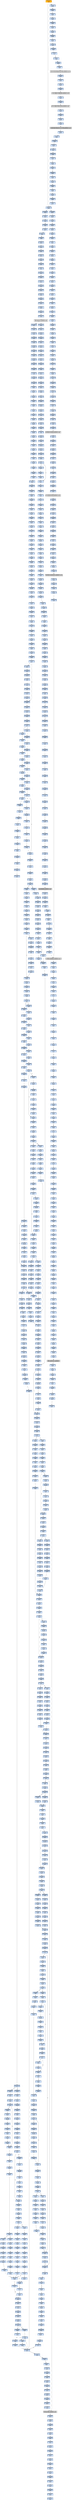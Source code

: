 strict digraph G {
	graph [bgcolor=transparent,
		name=G
	];
	node [color=lightsteelblue,
		fillcolor=lightsteelblue,
		shape=rectangle,
		style=filled
	];
	"0x00404a16"	[color=lightgrey,
		fillcolor=orange,
		label="0x00404a16
call"];
	"0x00404a1b"	[label="0x00404a1b
jmp"];
	"0x00404a16" -> "0x00404a1b"	[color="#000000"];
	"0x0040a24b"	[label="0x0040a24b
pushl"];
	"0x00404a16" -> "0x0040a24b"	[color="#000000"];
	"0x00404a1c"	[label="0x00404a1c
pushl"];
	"0x00404a1b" -> "0x00404a1c"	[color="#000000"];
	"0x0040489b"	[label="0x0040489b
pushl"];
	"0x00404a1b" -> "0x0040489b"	[color="#000000"];
	"0x00404a23"	[label="0x00404a23
movl"];
	"0x00404a1c" -> "0x00404a23"	[color="#000000"];
	"0x00404a2a"	[label="0x00404a2a
xorl"];
	"0x00404a23" -> "0x00404a2a"	[color="#000000"];
	"0x00404a2c"	[label="0x00404a2c
jmp"];
	"0x00404a2a" -> "0x00404a2c"	[color="#000000"];
	"0x004231e7"	[label="0x004231e7
movl"];
	"0x00404a2c" -> "0x004231e7"	[color="#000000"];
	"0x004231ec"	[label="0x004231ec
popl"];
	"0x004231e7" -> "0x004231ec"	[color="#000000"];
	"0x004231f3"	[label="0x004231f3
addl"];
	"0x004231ec" -> "0x004231f3"	[color="#000000"];
	"0x004231f6"	[label="0x004231f6
pushl"];
	"0x004231f3" -> "0x004231f6"	[color="#000000"];
	"0x004231f7"	[label="0x004231f7
pushl"];
	"0x004231f6" -> "0x004231f7"	[color="#000000"];
	"0x004231f8"	[label="0x004231f8
pushl"];
	"0x004231f7" -> "0x004231f8"	[color="#000000"];
	"0x004231f9"	[label="0x004231f9
pushl"];
	"0x004231f8" -> "0x004231f9"	[color="#000000"];
	"0x004231fa"	[label="0x004231fa
pushl"];
	"0x004231f9" -> "0x004231fa"	[color="#000000"];
	"0x004231fb"	[label="0x004231fb
pushl"];
	"0x004231fa" -> "0x004231fb"	[color="#000000"];
	"0x004231fc"	[label="0x004231fc
leal"];
	"0x004231fb" -> "0x004231fc"	[color="#000000"];
	"0x00423202"	[label="0x00423202
movl"];
	"0x004231fc" -> "0x00423202"	[color="#000000"];
	"0x00423205"	[label="0x00423205
pushl"];
	"0x00423202" -> "0x00423205"	[color="#000000"];
	"0x00423206"	[label="0x00423206
movl"];
	"0x00423205" -> "0x00423206"	[color="#000000"];
	"0x00423208"	[label="0x00423208
pushl"];
	"0x00423206" -> "0x00423208"	[color="#000000"];
	"0x0042320a"	[label="0x0042320a
pushl"];
	"0x00423208" -> "0x0042320a"	[color="#000000"];
	"0x0042320f"	[label="0x0042320f
pushl"];
	"0x0042320a" -> "0x0042320f"	[color="#000000"];
	"0x00423212"	[label="0x00423212
pushl"];
	"0x0042320f" -> "0x00423212"	[color="#000000"];
	"0x00423214"	[label="0x00423214
movl"];
	"0x00423212" -> "0x00423214"	[color="#000000"];
	"0x00423217"	[label="0x00423217
addl"];
	"0x00423214" -> "0x00423217"	[color="#000000"];
	"0x00423219"	[label="0x00423219
movl"];
	"0x00423217" -> "0x00423219"	[color="#000000"];
	"0x0042321b"	[label="0x0042321b
call"];
	"0x00423219" -> "0x0042321b"	[color="#000000"];
	VIRTUALALLOC_KERNEL32_DLL	[color=lightgrey,
		fillcolor=lightgrey,
		label="VIRTUALALLOC_KERNEL32_DLL
VIRTUALALLOC-KERNEL32-DLL"];
	"0x0042321b" -> VIRTUALALLOC_KERNEL32_DLL	[color="#000000"];
	"0x0042321d"	[label="0x0042321d
popl"];
	VIRTUALALLOC_KERNEL32_DLL -> "0x0042321d"	[color="#000000"];
	"0x001d0851"	[label="0x001d0851
movl"];
	VIRTUALALLOC_KERNEL32_DLL -> "0x001d0851"	[color="#000000"];
	"0x0042321e"	[label="0x0042321e
movl"];
	"0x0042321d" -> "0x0042321e"	[color="#000000"];
	"0x00423220"	[label="0x00423220
pushl"];
	"0x0042321e" -> "0x00423220"	[color="#000000"];
	"0x00423221"	[label="0x00423221
pushl"];
	"0x00423220" -> "0x00423221"	[color="#000000"];
	"0x00423222"	[label="0x00423222
movl"];
	"0x00423221" -> "0x00423222"	[color="#000000"];
	"0x00423224"	[label="0x00423224
movl"];
	"0x00423222" -> "0x00423224"	[color="#000000"];
	"0x00423227"	[label="0x00423227
addl"];
	"0x00423224" -> "0x00423227"	[color="#000000"];
	"0x00423229"	[label="0x00423229
movl"];
	"0x00423227" -> "0x00423229"	[color="#000000"];
	"0x0042322b"	[label="0x0042322b
movl"];
	"0x00423229" -> "0x0042322b"	[color="#000000"];
	"0x0042322e"	[label="0x0042322e
movl"];
	"0x0042322b" -> "0x0042322e"	[color="#000000"];
	"0x00423231"	[label="0x00423231
addl"];
	"0x0042322e" -> "0x00423231"	[color="#000000"];
	"0x00423233"	[label="0x00423233
movl"];
	"0x00423231" -> "0x00423233"	[color="#000000"];
	"0x00423235"	[label="0x00423235
movl"];
	"0x00423233" -> "0x00423235"	[color="#000000"];
	"0x00423238"	[label="0x00423238
addl"];
	"0x00423235" -> "0x00423238"	[color="#000000"];
	"0x0042323a"	[label="0x0042323a
movl"];
	"0x00423238" -> "0x0042323a"	[color="#000000"];
	"0x0042323d"	[label="0x0042323d
addl"];
	"0x0042323a" -> "0x0042323d"	[color="#000000"];
	"0x0042323f"	[label="0x0042323f
leal"];
	"0x0042323d" -> "0x0042323f"	[color="#000000"];
	"0x00423242"	[label="0x00423242
pushl"];
	"0x0042323f" -> "0x00423242"	[color="#000000"];
	"0x00423243"	[label="0x00423243
pushl"];
	"0x00423242" -> "0x00423243"	[color="#000000"];
	"0x00423244"	[label="0x00423244
pushl"];
	"0x00423243" -> "0x00423244"	[color="#000000"];
	"0x00423245"	[label="0x00423245
call"];
	"0x00423244" -> "0x00423245"	[color="#000000"];
	"0x004230f3"	[label="0x004230f3
pusha"];
	"0x00423245" -> "0x004230f3"	[color="#000000"];
	"0x004230f4"	[label="0x004230f4
movl"];
	"0x004230f3" -> "0x004230f4"	[color="#000000"];
	"0x004230f8"	[label="0x004230f8
movl"];
	"0x004230f4" -> "0x004230f8"	[color="#000000"];
	"0x004230fc"	[label="0x004230fc
cld"];
	"0x004230f8" -> "0x004230fc"	[color="#000000"];
	"0x004230fd"	[label="0x004230fd
movb"];
	"0x004230fc" -> "0x004230fd"	[color="#000000"];
	"0x004230ff"	[label="0x004230ff
xorl"];
	"0x004230fd" -> "0x004230ff"	[color="#000000"];
	"0x00423101"	[label="0x00423101
movsb"];
	"0x004230ff" -> "0x00423101"	[color="#000000"];
	"0x00423102"	[label="0x00423102
movb"];
	"0x00423101" -> "0x00423102"	[color="#000000"];
	"0x00423104"	[label="0x00423104
call"];
	"0x00423102" -> "0x00423104"	[color="#000000"];
	"0x00423176"	[label="0x00423176
addb"];
	"0x00423104" -> "0x00423176"	[color="#000000"];
	"0x00423178"	[label="0x00423178
jne"];
	"0x00423176" -> "0x00423178"	[color="#000000"];
	"0x0042317a"	[label="0x0042317a
movb"];
	"0x00423178" -> "0x0042317a"	[color="#000000",
		label=F];
	"0x0042317f"	[label="0x0042317f
ret"];
	"0x00423178" -> "0x0042317f"	[color="#000000",
		label=T];
	"0x0042317c"	[label="0x0042317c
incl"];
	"0x0042317a" -> "0x0042317c"	[color="#000000"];
	"0x0042317d"	[label="0x0042317d
adcb"];
	"0x0042317c" -> "0x0042317d"	[color="#000000"];
	"0x0042317d" -> "0x0042317f"	[color="#000000"];
	"0x0042311b"	[label="0x0042311b
jae"];
	"0x0042317f" -> "0x0042311b"	[color="#000000"];
	"0x00423140"	[label="0x00423140
lodsb"];
	"0x0042311b" -> "0x00423140"	[color="#000000",
		label=T];
	"0x00423141"	[label="0x00423141
shrl"];
	"0x00423140" -> "0x00423141"	[color="#000000"];
	"0x00423143"	[label="0x00423143
je"];
	"0x00423141" -> "0x00423143"	[color="#000000"];
	"0x00423192"	[label="0x00423192
subl"];
	"0x00423143" -> "0x00423192"	[color="#000000",
		label=T];
	"0x00423196"	[label="0x00423196
movl"];
	"0x00423192" -> "0x00423196"	[color="#000000"];
	"0x0042319a"	[label="0x0042319a
popa"];
	"0x00423196" -> "0x0042319a"	[color="#000000"];
	"0x0042319b"	[label="0x0042319b
ret"];
	"0x0042319a" -> "0x0042319b"	[color="#000000"];
	"0x00423247"	[label="0x00423247
popl"];
	"0x0042319b" -> "0x00423247"	[color="#000000"];
	"0x00423248"	[label="0x00423248
popl"];
	"0x00423247" -> "0x00423248"	[color="#000000"];
	"0x00423249"	[label="0x00423249
addl"];
	"0x00423248" -> "0x00423249"	[color="#000000"];
	"0x0042324c"	[label="0x0042324c
movl"];
	"0x00423249" -> "0x0042324c"	[color="#000000"];
	"0x0042324e"	[label="0x0042324e
pushl"];
	"0x0042324c" -> "0x0042324e"	[color="#000000"];
	"0x0042324f"	[label="0x0042324f
movl"];
	"0x0042324e" -> "0x0042324f"	[color="#000000"];
	"0x00423251"	[label="0x00423251
movl"];
	"0x0042324f" -> "0x00423251"	[color="#000000"];
	"0x00423254"	[label="0x00423254
addl"];
	"0x00423251" -> "0x00423254"	[color="#000000"];
	"0x00423257"	[label="0x00423257
subl"];
	"0x00423254" -> "0x00423257"	[color="#000000"];
	"0x00423259"	[label="0x00423259
movl"];
	"0x00423257" -> "0x00423259"	[color="#000000"];
	"0x0042325c"	[label="0x0042325c
movl"];
	"0x00423259" -> "0x0042325c"	[color="#000000"];
	"0x0042325f"	[label="0x0042325f
movl"];
	"0x0042325c" -> "0x0042325f"	[color="#000000"];
	"0x00423262"	[label="0x00423262
call"];
	"0x0042325f" -> "0x00423262"	[color="#000000"];
	"0x001d0948"	[label="0x001d0948
pushl"];
	"0x00423262" -> "0x001d0948"	[color="#000000"];
	"0x001d0949"	[label="0x001d0949
pushl"];
	"0x001d0948" -> "0x001d0949"	[color="#000000"];
	"0x001d094a"	[label="0x001d094a
pushl"];
	"0x001d0949" -> "0x001d094a"	[color="#000000"];
	"0x001d094b"	[label="0x001d094b
pushl"];
	"0x001d094a" -> "0x001d094b"	[color="#000000"];
	"0x001d094c"	[label="0x001d094c
call"];
	"0x001d094b" -> "0x001d094c"	[color="#000000"];
	"0x001d0951"	[label="0x001d0951
popl"];
	"0x001d094c" -> "0x001d0951"	[color="#000000"];
	"0x001d0952"	[label="0x001d0952
subl"];
	"0x001d0951" -> "0x001d0952"	[color="#000000"];
	"0x001d0958"	[label="0x001d0958
leal"];
	"0x001d0952" -> "0x001d0958"	[color="#000000"];
	"0x001d095e"	[label="0x001d095e
movl"];
	"0x001d0958" -> "0x001d095e"	[color="#000000"];
	"0x001d0961"	[label="0x001d0961
addl"];
	"0x001d095e" -> "0x001d0961"	[color="#000000"];
	"0x001d0964"	[label="0x001d0964
subl"];
	"0x001d0961" -> "0x001d0964"	[color="#000000"];
	"0x001d0966"	[label="0x001d0966
cld"];
	"0x001d0964" -> "0x001d0966"	[color="#000000"];
	"0x001d0967"	[label="0x001d0967
movl"];
	"0x001d0966" -> "0x001d0967"	[color="#000000"];
	"0x001d0969"	[label="0x001d0969
movl"];
	"0x001d0967" -> "0x001d0969"	[color="#000000"];
	"0x001d096c"	[label="0x001d096c
movl"];
	"0x001d0969" -> "0x001d096c"	[color="#000000"];
	"0x001d096f"	[label="0x001d096f
addl"];
	"0x001d096c" -> "0x001d096f"	[color="#000000"];
	"0x001d0971"	[label="0x001d0971
leal"];
	"0x001d096f" -> "0x001d0971"	[color="#000000"];
	"0x001d0977"	[label="0x001d0977
lodsl"];
	"0x001d0971" -> "0x001d0977"	[color="#000000"];
	"0x001d0978"	[label="0x001d0978
stosl"];
	"0x001d0977" -> "0x001d0978"	[color="#000000"];
	"0x001d0979"	[label="0x001d0979
lodsl"];
	"0x001d0978" -> "0x001d0979"	[color="#000000"];
	"0x001d097a"	[label="0x001d097a
stosl"];
	"0x001d0979" -> "0x001d097a"	[color="#000000"];
	"0x001d097b"	[label="0x001d097b
lodsl"];
	"0x001d097a" -> "0x001d097b"	[color="#000000"];
	"0x001d097c"	[label="0x001d097c
stosl"];
	"0x001d097b" -> "0x001d097c"	[color="#000000"];
	"0x001d097d"	[label="0x001d097d
lodsl"];
	"0x001d097c" -> "0x001d097d"	[color="#000000"];
	"0x001d097e"	[label="0x001d097e
stosl"];
	"0x001d097d" -> "0x001d097e"	[color="#000000"];
	"0x001d097f"	[label="0x001d097f
nop"];
	"0x001d097e" -> "0x001d097f"	[color="#000000"];
	"0x001d0980"	[label="0x001d0980
cmpl"];
	"0x001d097f" -> "0x001d0980"	[color="#000000"];
	"0x001d0984"	[label="0x001d0984
je"];
	"0x001d0980" -> "0x001d0984"	[color="#000000"];
	"0x001d0986"	[label="0x001d0986
movl"];
	"0x001d0984" -> "0x001d0986"	[color="#000000",
		label=F];
	"0x001d0989"	[label="0x001d0989
testl"];
	"0x001d0986" -> "0x001d0989"	[color="#000000"];
	"0x001d098b"	[label="0x001d098b
je"];
	"0x001d0989" -> "0x001d098b"	[color="#000000"];
	"0x001d098d"	[label="0x001d098d
movl"];
	"0x001d098b" -> "0x001d098d"	[color="#000000",
		label=F];
	"0x001d0992"	[label="0x001d0992
addl"];
	"0x001d098d" -> "0x001d0992"	[color="#000000"];
	"0x001d0994"	[label="0x001d0994
movl"];
	"0x001d0992" -> "0x001d0994"	[color="#000000"];
	"0x001d0997"	[label="0x001d0997
addl"];
	"0x001d0994" -> "0x001d0997"	[color="#000000"];
	"0x001d0999"	[label="0x001d0999
repz"];
	"0x001d0997" -> "0x001d0999"	[color="#000000"];
	"0x001d099b"	[label="0x001d099b
movl"];
	"0x001d0999" -> "0x001d099b"	[color="#000000"];
	"0x001d099d"	[label="0x001d099d
leal"];
	"0x001d099b" -> "0x001d099d"	[color="#000000"];
	"0x001d09a3"	[label="0x001d09a3
addl"];
	"0x001d099d" -> "0x001d09a3"	[color="#000000"];
	"0x001d09a5"	[label="0x001d09a5
addl"];
	"0x001d09a3" -> "0x001d09a5"	[color="#000000"];
	"0x001d09a8"	[label="0x001d09a8
addl"];
	"0x001d09a5" -> "0x001d09a8"	[color="#000000"];
	"0x001d09ab"	[label="0x001d09ab
leal"];
	"0x001d09a8" -> "0x001d09ab"	[color="#000000"];
	"0x001d09b1"	[label="0x001d09b1
pushl"];
	"0x001d09ab" -> "0x001d09b1"	[color="#000000"];
	"0x001d09b2"	[label="0x001d09b2
call"];
	"0x001d09b1" -> "0x001d09b2"	[color="#000000"];
	"0x001d0afd"	[label="0x001d0afd
pushl"];
	"0x001d09b2" -> "0x001d0afd"	[color="#000000"];
	"0x001d0afe"	[label="0x001d0afe
movl"];
	"0x001d0afd" -> "0x001d0afe"	[color="#000000"];
	"0x001d0b00"	[label="0x001d0b00
addl"];
	"0x001d0afe" -> "0x001d0b00"	[color="#000000"];
	"0x001d0b03"	[label="0x001d0b03
pushl"];
	"0x001d0b00" -> "0x001d0b03"	[color="#000000"];
	"0x001d0b04"	[label="0x001d0b04
pushl"];
	"0x001d0b03" -> "0x001d0b04"	[color="#000000"];
	"0x001d0b05"	[label="0x001d0b05
pushl"];
	"0x001d0b04" -> "0x001d0b05"	[color="#000000"];
	"0x001d0b06"	[label="0x001d0b06
call"];
	"0x001d0b05" -> "0x001d0b06"	[color="#000000"];
	"0x001d0b0b"	[label="0x001d0b0b
popl"];
	"0x001d0b06" -> "0x001d0b0b"	[color="#000000"];
	"0x001d0b0c"	[label="0x001d0b0c
subl"];
	"0x001d0b0b" -> "0x001d0b0c"	[color="#000000"];
	"0x001d0b12"	[label="0x001d0b12
movl"];
	"0x001d0b0c" -> "0x001d0b12"	[color="#000000"];
	"0x001d0b15"	[label="0x001d0b15
movl"];
	"0x001d0b12" -> "0x001d0b15"	[color="#000000"];
	"0x001d0b17"	[label="0x001d0b17
addl"];
	"0x001d0b15" -> "0x001d0b17"	[color="#000000"];
	"0x001d0b19"	[label="0x001d0b19
pushl"];
	"0x001d0b17" -> "0x001d0b19"	[color="#000000"];
	"0x001d0b1a"	[label="0x001d0b1a
call"];
	"0x001d0b19" -> "0x001d0b1a"	[color="#000000"];
	LOADLIBRARYA_KERNEL32_DLL	[color=lightgrey,
		fillcolor=lightgrey,
		label="LOADLIBRARYA_KERNEL32_DLL
LOADLIBRARYA-KERNEL32-DLL"];
	"0x001d0b1a" -> LOADLIBRARYA_KERNEL32_DLL	[color="#000000"];
	"0x001d0b20"	[label="0x001d0b20
movl"];
	LOADLIBRARYA_KERNEL32_DLL -> "0x001d0b20"	[color="#000000"];
	"0x001d0b23"	[label="0x001d0b23
movl"];
	"0x001d0b20" -> "0x001d0b23"	[color="#000000"];
	"0x001d0b26"	[label="0x001d0b26
movl"];
	"0x001d0b23" -> "0x001d0b26"	[color="#000000"];
	"0x001d0b29"	[label="0x001d0b29
addl"];
	"0x001d0b26" -> "0x001d0b29"	[color="#000000"];
	"0x001d0b2b"	[label="0x001d0b2b
addl"];
	"0x001d0b29" -> "0x001d0b2b"	[color="#000000"];
	"0x001d0b2d"	[label="0x001d0b2d
xorl"];
	"0x001d0b2b" -> "0x001d0b2d"	[color="#000000"];
	"0x001d0b2f"	[label="0x001d0b2f
addl"];
	"0x001d0b2d" -> "0x001d0b2f"	[color="#000000"];
	"0x001d0b31"	[label="0x001d0b31
je"];
	"0x001d0b2f" -> "0x001d0b31"	[color="#000000"];
	"0x001d0b33"	[label="0x001d0b33
pushl"];
	"0x001d0b31" -> "0x001d0b33"	[color="#000000",
		label=F];
	"0x001d0b34"	[label="0x001d0b34
movl"];
	"0x001d0b33" -> "0x001d0b34"	[color="#000000"];
	"0x001d0b36"	[label="0x001d0b36
addl"];
	"0x001d0b34" -> "0x001d0b36"	[color="#000000"];
	"0x001d0b38"	[label="0x001d0b38
pushl"];
	"0x001d0b36" -> "0x001d0b38"	[color="#000000"];
	"0x001d0b39"	[label="0x001d0b39
pushl"];
	"0x001d0b38" -> "0x001d0b39"	[color="#000000"];
	"0x001d0b3c"	[label="0x001d0b3c
call"];
	"0x001d0b39" -> "0x001d0b3c"	[color="#000000"];
	GETPROCADDRESS_KERNEL32_DLL	[color=lightgrey,
		fillcolor=lightgrey,
		label="GETPROCADDRESS_KERNEL32_DLL
GETPROCADDRESS-KERNEL32-DLL"];
	"0x001d0b3c" -> GETPROCADDRESS_KERNEL32_DLL	[color="#000000"];
	"0x001d12bf"	[label="0x001d12bf
popl"];
	GETPROCADDRESS_KERNEL32_DLL -> "0x001d12bf"	[color="#000000"];
	"0x001d0853"	[label="0x001d0853
movl"];
	"0x001d0851" -> "0x001d0853"	[color="#000000"];
	"0x001d0856"	[label="0x001d0856
leal"];
	"0x001d0853" -> "0x001d0856"	[color="#000000"];
	"0x001d0859"	[label="0x001d0859
pushl"];
	"0x001d0856" -> "0x001d0859"	[color="#000000"];
	"0x001d085a"	[label="0x001d085a
pushl"];
	"0x001d0859" -> "0x001d085a"	[color="#000000"];
	"0x001d085b"	[label="0x001d085b
pushl"];
	"0x001d085a" -> "0x001d085b"	[color="#000000"];
	"0x001d085e"	[label="0x001d085e
addl"];
	"0x001d085b" -> "0x001d085e"	[color="#000000"];
	"0x001d0861"	[label="0x001d0861
pushl"];
	"0x001d085e" -> "0x001d0861"	[color="#000000"];
	"0x001d0862"	[label="0x001d0862
pushl"];
	"0x001d0861" -> "0x001d0862"	[color="#000000"];
	"0x001d0863"	[label="0x001d0863
leal"];
	"0x001d0862" -> "0x001d0863"	[color="#000000"];
	"0x001d0866"	[label="0x001d0866
pushl"];
	"0x001d0863" -> "0x001d0866"	[color="#000000"];
	"0x001d0867"	[label="0x001d0867
call"];
	"0x001d0866" -> "0x001d0867"	[color="#000000"];
	"0x001d000d"	[label="0x001d000d
pushl"];
	"0x001d0867" -> "0x001d000d"	[color="#000000"];
	"0x001d000e"	[label="0x001d000e
movl"];
	"0x001d000d" -> "0x001d000e"	[color="#000000"];
	"0x001d0010"	[label="0x001d0010
subl"];
	"0x001d000e" -> "0x001d0010"	[color="#000000"];
	"0x001d0013"	[label="0x001d0013
movl"];
	"0x001d0010" -> "0x001d0013"	[color="#000000"];
	"0x001d0016"	[label="0x001d0016
movl"];
	"0x001d0013" -> "0x001d0016"	[color="#000000"];
	"0x001d0019"	[label="0x001d0019
andl"];
	"0x001d0016" -> "0x001d0019"	[color="#000000"];
	"0x001d001d"	[label="0x001d001d
andl"];
	"0x001d0019" -> "0x001d001d"	[color="#000000"];
	"0x001d0021"	[label="0x001d0021
xorl"];
	"0x001d001d" -> "0x001d0021"	[color="#000000"];
	"0x001d0023"	[label="0x001d0023
incl"];
	"0x001d0021" -> "0x001d0023"	[color="#000000"];
	"0x001d0024"	[label="0x001d0024
pushl"];
	"0x001d0023" -> "0x001d0024"	[color="#000000"];
	"0x001d0025"	[label="0x001d0025
pushl"];
	"0x001d0024" -> "0x001d0025"	[color="#000000"];
	"0x001d0026"	[label="0x001d0026
movl"];
	"0x001d0025" -> "0x001d0026"	[color="#000000"];
	"0x001d0029"	[label="0x001d0029
pushl"];
	"0x001d0026" -> "0x001d0029"	[color="#000000"];
	"0x001d002a"	[label="0x001d002a
movl"];
	"0x001d0029" -> "0x001d002a"	[color="#000000"];
	"0x001d002c"	[label="0x001d002c
shll"];
	"0x001d002a" -> "0x001d002c"	[color="#000000"];
	"0x001d002e"	[label="0x001d002e
movl"];
	"0x001d002c" -> "0x001d002e"	[color="#000000"];
	"0x001d0031"	[label="0x001d0031
movl"];
	"0x001d002e" -> "0x001d0031"	[color="#000000"];
	"0x001d0033"	[label="0x001d0033
movl"];
	"0x001d0031" -> "0x001d0033"	[color="#000000"];
	"0x001d0035"	[label="0x001d0035
shll"];
	"0x001d0033" -> "0x001d0035"	[color="#000000"];
	"0x001d0037"	[label="0x001d0037
movl"];
	"0x001d0035" -> "0x001d0037"	[color="#000000"];
	"0x001d003a"	[label="0x001d003a
addl"];
	"0x001d0037" -> "0x001d003a"	[color="#000000"];
	"0x001d003c"	[label="0x001d003c
movl"];
	"0x001d003a" -> "0x001d003c"	[color="#000000"];
	"0x001d0041"	[label="0x001d0041
shll"];
	"0x001d003c" -> "0x001d0041"	[color="#000000"];
	"0x001d0043"	[label="0x001d0043
decl"];
	"0x001d0041" -> "0x001d0043"	[color="#000000"];
	"0x001d0044"	[label="0x001d0044
decl"];
	"0x001d0043" -> "0x001d0044"	[color="#000000"];
	"0x001d0045"	[label="0x001d0045
movl"];
	"0x001d0044" -> "0x001d0045"	[color="#000000"];
	"0x001d0048"	[label="0x001d0048
addl"];
	"0x001d0045" -> "0x001d0048"	[color="#000000"];
	"0x001d004d"	[label="0x001d004d
movb"];
	"0x001d0048" -> "0x001d004d"	[color="#000000"];
	"0x001d0051"	[label="0x001d0051
movl"];
	"0x001d004d" -> "0x001d0051"	[color="#000000"];
	"0x001d0054"	[label="0x001d0054
movl"];
	"0x001d0051" -> "0x001d0054"	[color="#000000"];
	"0x001d0057"	[label="0x001d0057
movl"];
	"0x001d0054" -> "0x001d0057"	[color="#000000"];
	"0x001d005a"	[label="0x001d005a
movl"];
	"0x001d0057" -> "0x001d005a"	[color="#000000"];
	"0x001d005d"	[label="0x001d005d
movl"];
	"0x001d005a" -> "0x001d005d"	[color="#000000"];
	"0x001d0060"	[label="0x001d0060
movl"];
	"0x001d005d" -> "0x001d0060"	[color="#000000"];
	"0x001d0063"	[label="0x001d0063
je"];
	"0x001d0060" -> "0x001d0063"	[color="#000000"];
	"0x001d0065"	[label="0x001d0065
movl"];
	"0x001d0063" -> "0x001d0065"	[color="#000000",
		label=F];
	"0x001d0067"	[label="0x001d0067
movl"];
	"0x001d0065" -> "0x001d0067"	[color="#000000"];
	"0x001d006c"	[label="0x001d006c
movl"];
	"0x001d0067" -> "0x001d006c"	[color="#000000"];
	"0x001d006e"	[label="0x001d006e
repz"];
	"0x001d006c" -> "0x001d006e"	[color="#000000"];
	"0x001d0070"	[label="0x001d0070
movl"];
	"0x001d006e" -> "0x001d0070"	[color="#000000"];
	"0x001d0073"	[label="0x001d0073
andl"];
	"0x001d0070" -> "0x001d0073"	[color="#000000"];
	"0x001d0077"	[label="0x001d0077
pushl"];
	"0x001d0073" -> "0x001d0077"	[color="#000000"];
	"0x001d0079"	[label="0x001d0079
movl"];
	"0x001d0077" -> "0x001d0079"	[color="#000000"];
	"0x001d007c"	[label="0x001d007c
orl"];
	"0x001d0079" -> "0x001d007c"	[color="#000000"];
	"0x001d007f"	[label="0x001d007f
popl"];
	"0x001d007c" -> "0x001d007f"	[color="#000000"];
	"0x001d0080"	[label="0x001d0080
movl"];
	"0x001d007f" -> "0x001d0080"	[color="#000000"];
	"0x001d0083"	[label="0x001d0083
movl"];
	"0x001d0080" -> "0x001d0083"	[color="#000000"];
	"0x001d0086"	[label="0x001d0086
movzbl"];
	"0x001d0083" -> "0x001d0086"	[color="#000000"];
	"0x001d0089"	[label="0x001d0089
shll"];
	"0x001d0086" -> "0x001d0089"	[color="#000000"];
	"0x001d008c"	[label="0x001d008c
orl"];
	"0x001d0089" -> "0x001d008c"	[color="#000000"];
	"0x001d008e"	[label="0x001d008e
incl"];
	"0x001d008c" -> "0x001d008e"	[color="#000000"];
	"0x001d0091"	[label="0x001d0091
decl"];
	"0x001d008e" -> "0x001d0091"	[color="#000000"];
	"0x001d0092"	[label="0x001d0092
movl"];
	"0x001d0091" -> "0x001d0092"	[color="#000000"];
	"0x001d0095"	[label="0x001d0095
jne"];
	"0x001d0092" -> "0x001d0095"	[color="#000000"];
	"0x001d0097"	[label="0x001d0097
cmpl"];
	"0x001d0095" -> "0x001d0097"	[color="#000000",
		label=F];
	"0x001d009a"	[label="0x001d009a
ja"];
	"0x001d0097" -> "0x001d009a"	[color="#000000"];
	"0x001d00a8"	[label="0x001d00a8
andl"];
	"0x001d009a" -> "0x001d00a8"	[color="#000000",
		label=T];
	"0x001d00ab"	[label="0x001d00ab
movl"];
	"0x001d00a8" -> "0x001d00ab"	[color="#000000"];
	"0x001d00ae"	[label="0x001d00ae
movl"];
	"0x001d00ab" -> "0x001d00ae"	[color="#000000"];
	"0x001d00b1"	[label="0x001d00b1
shll"];
	"0x001d00ae" -> "0x001d00b1"	[color="#000000"];
	"0x001d00b4"	[label="0x001d00b4
addl"];
	"0x001d00b1" -> "0x001d00b4"	[color="#000000"];
	"0x001d00b6"	[label="0x001d00b6
leal"];
	"0x001d00b4" -> "0x001d00b6"	[color="#000000"];
	"0x001d00b9"	[label="0x001d00b9
cmpl"];
	"0x001d00b6" -> "0x001d00b9"	[color="#000000"];
	"0x001d00be"	[label="0x001d00be
jae"];
	"0x001d00b9" -> "0x001d00be"	[color="#000000"];
	"0x001d00d7"	[label="0x001d00d7
movl"];
	"0x001d00be" -> "0x001d00d7"	[color="#000000",
		label=T];
	"0x001d00c0"	[label="0x001d00c0
movl"];
	"0x001d00be" -> "0x001d00c0"	[color="#000000",
		label=F];
	"0x001d00d9"	[label="0x001d00d9
movl"];
	"0x001d00d7" -> "0x001d00d9"	[color="#000000"];
	"0x001d00db"	[label="0x001d00db
shrl"];
	"0x001d00d9" -> "0x001d00db"	[color="#000000"];
	"0x001d00de"	[label="0x001d00de
imull"];
	"0x001d00db" -> "0x001d00de"	[color="#000000"];
	"0x001d00e1"	[label="0x001d00e1
cmpl"];
	"0x001d00de" -> "0x001d00e1"	[color="#000000"];
	"0x001d00e4"	[label="0x001d00e4
jae"];
	"0x001d00e1" -> "0x001d00e4"	[color="#000000"];
	"0x001d00ea"	[label="0x001d00ea
movl"];
	"0x001d00e4" -> "0x001d00ea"	[color="#000000",
		label=F];
	"0x001d0269"	[label="0x001d0269
subl"];
	"0x001d00e4" -> "0x001d0269"	[color="#000000",
		label=T];
	"0x001d00ec"	[label="0x001d00ec
movl"];
	"0x001d00ea" -> "0x001d00ec"	[color="#000000"];
	"0x001d00f1"	[label="0x001d00f1
subl"];
	"0x001d00ec" -> "0x001d00f1"	[color="#000000"];
	"0x001d00f3"	[label="0x001d00f3
shrl"];
	"0x001d00f1" -> "0x001d00f3"	[color="#000000"];
	"0x001d00f6"	[label="0x001d00f6
addl"];
	"0x001d00f3" -> "0x001d00f6"	[color="#000000"];
	"0x001d00f8"	[label="0x001d00f8
movl"];
	"0x001d00f6" -> "0x001d00f8"	[color="#000000"];
	"0x001d00fa"	[label="0x001d00fa
movzbl"];
	"0x001d00f8" -> "0x001d00fa"	[color="#000000"];
	"0x001d00fe"	[label="0x001d00fe
movl"];
	"0x001d00fa" -> "0x001d00fe"	[color="#000000"];
	"0x001d0101"	[label="0x001d0101
andl"];
	"0x001d00fe" -> "0x001d0101"	[color="#000000"];
	"0x001d0104"	[label="0x001d0104
pushl"];
	"0x001d0101" -> "0x001d0104"	[color="#000000"];
	"0x001d0106"	[label="0x001d0106
popl"];
	"0x001d0104" -> "0x001d0106"	[color="#000000"];
	"0x001d0107"	[label="0x001d0107
subb"];
	"0x001d0106" -> "0x001d0107"	[color="#000000"];
	"0x001d010a"	[label="0x001d010a
xorl"];
	"0x001d0107" -> "0x001d010a"	[color="#000000"];
	"0x001d010c"	[label="0x001d010c
shrl"];
	"0x001d010a" -> "0x001d010c"	[color="#000000"];
	"0x001d010e"	[label="0x001d010e
movl"];
	"0x001d010c" -> "0x001d010e"	[color="#000000"];
	"0x001d0111"	[label="0x001d0111
shll"];
	"0x001d010e" -> "0x001d0111"	[color="#000000"];
	"0x001d0113"	[label="0x001d0113
movl"];
	"0x001d0111" -> "0x001d0113"	[color="#000000"];
	"0x001d0116"	[label="0x001d0116
incl"];
	"0x001d0113" -> "0x001d0116"	[color="#000000"];
	"0x001d0117"	[label="0x001d0117
addl"];
	"0x001d0116" -> "0x001d0117"	[color="#000000"];
	"0x001d0119"	[label="0x001d0119
imull"];
	"0x001d0117" -> "0x001d0119"	[color="#000000"];
	"0x001d011f"	[label="0x001d011f
cmpl"];
	"0x001d0119" -> "0x001d011f"	[color="#000000"];
	"0x001d0123"	[label="0x001d0123
leal"];
	"0x001d011f" -> "0x001d0123"	[color="#000000"];
	"0x001d012a"	[label="0x001d012a
movl"];
	"0x001d0123" -> "0x001d012a"	[color="#000000"];
	"0x001d012d"	[label="0x001d012d
jl"];
	"0x001d012a" -> "0x001d012d"	[color="#000000"];
	"0x001d01d2"	[label="0x001d01d2
movl"];
	"0x001d012d" -> "0x001d01d2"	[color="#000000",
		label=T];
	"0x001d0133"	[label="0x001d0133
movl"];
	"0x001d012d" -> "0x001d0133"	[color="#000000",
		label=F];
	"0x001d01d5"	[label="0x001d01d5
leal"];
	"0x001d01d2" -> "0x001d01d5"	[color="#000000"];
	"0x001d01d8"	[label="0x001d01d8
cmpl"];
	"0x001d01d5" -> "0x001d01d8"	[color="#000000"];
	"0x001d01dd"	[label="0x001d01dd
jae"];
	"0x001d01d8" -> "0x001d01dd"	[color="#000000"];
	"0x001d01f6"	[label="0x001d01f6
movl"];
	"0x001d01dd" -> "0x001d01f6"	[color="#000000",
		label=T];
	"0x001d01df"	[label="0x001d01df
movl"];
	"0x001d01dd" -> "0x001d01df"	[color="#000000",
		label=F];
	"0x001d01f8"	[label="0x001d01f8
movl"];
	"0x001d01f6" -> "0x001d01f8"	[color="#000000"];
	"0x001d01fa"	[label="0x001d01fa
shrl"];
	"0x001d01f8" -> "0x001d01fa"	[color="#000000"];
	"0x001d01fd"	[label="0x001d01fd
imull"];
	"0x001d01fa" -> "0x001d01fd"	[color="#000000"];
	"0x001d0200"	[label="0x001d0200
cmpl"];
	"0x001d01fd" -> "0x001d0200"	[color="#000000"];
	"0x001d0203"	[label="0x001d0203
jae"];
	"0x001d0200" -> "0x001d0203"	[color="#000000"];
	"0x001d0205"	[label="0x001d0205
movl"];
	"0x001d0203" -> "0x001d0205"	[color="#000000",
		label=F];
	"0x001d0219"	[label="0x001d0219
subl"];
	"0x001d0203" -> "0x001d0219"	[color="#000000",
		label=T];
	"0x001d0207"	[label="0x001d0207
movl"];
	"0x001d0205" -> "0x001d0207"	[color="#000000"];
	"0x001d020c"	[label="0x001d020c
subl"];
	"0x001d0207" -> "0x001d020c"	[color="#000000"];
	"0x001d020e"	[label="0x001d020e
shrl"];
	"0x001d020c" -> "0x001d020e"	[color="#000000"];
	"0x001d0211"	[label="0x001d0211
addl"];
	"0x001d020e" -> "0x001d0211"	[color="#000000"];
	"0x001d0213"	[label="0x001d0213
movl"];
	"0x001d0211" -> "0x001d0213"	[color="#000000"];
	"0x001d0215"	[label="0x001d0215
addl"];
	"0x001d0213" -> "0x001d0215"	[color="#000000"];
	"0x001d0217"	[label="0x001d0217
jmp"];
	"0x001d0215" -> "0x001d0217"	[color="#000000"];
	"0x001d022b"	[label="0x001d022b
cmpl"];
	"0x001d0217" -> "0x001d022b"	[color="#000000"];
	"0x001d0231"	[label="0x001d0231
jl"];
	"0x001d022b" -> "0x001d0231"	[color="#000000"];
	"0x001d0233"	[label="0x001d0233
movl"];
	"0x001d0231" -> "0x001d0233"	[color="#000000",
		label=F];
	"0x001d021c"	[label="0x001d021c
subl"];
	"0x001d0219" -> "0x001d021c"	[color="#000000"];
	"0x001d021e"	[label="0x001d021e
movl"];
	"0x001d021c" -> "0x001d021e"	[color="#000000"];
	"0x001d0220"	[label="0x001d0220
shrl"];
	"0x001d021e" -> "0x001d0220"	[color="#000000"];
	"0x001d0223"	[label="0x001d0223
subl"];
	"0x001d0220" -> "0x001d0223"	[color="#000000"];
	"0x001d0225"	[label="0x001d0225
movl"];
	"0x001d0223" -> "0x001d0225"	[color="#000000"];
	"0x001d0227"	[label="0x001d0227
leal"];
	"0x001d0225" -> "0x001d0227"	[color="#000000"];
	"0x001d0227" -> "0x001d022b"	[color="#000000"];
	"0x001d0236"	[label="0x001d0236
movl"];
	"0x001d0233" -> "0x001d0236"	[color="#000000"];
	"0x001d0239"	[label="0x001d0239
incl"];
	"0x001d0236" -> "0x001d0239"	[color="#000000"];
	"0x001d023c"	[label="0x001d023c
cmpl"];
	"0x001d0239" -> "0x001d023c"	[color="#000000"];
	"0x001d0240"	[label="0x001d0240
movb"];
	"0x001d023c" -> "0x001d0240"	[color="#000000"];
	"0x001d0243"	[label="0x001d0243
movb"];
	"0x001d0240" -> "0x001d0243"	[color="#000000"];
	"0x001d0246"	[label="0x001d0246
jnl"];
	"0x001d0243" -> "0x001d0246"	[color="#000000"];
	"0x001d0248"	[label="0x001d0248
andl"];
	"0x001d0246" -> "0x001d0248"	[color="#000000",
		label=F];
	"0x001d0251"	[label="0x001d0251
cmpl"];
	"0x001d0246" -> "0x001d0251"	[color="#000000",
		label=T];
	"0x001d024c"	[label="0x001d024c
jmp"];
	"0x001d0248" -> "0x001d024c"	[color="#000000"];
	"0x001d07eb"	[label="0x001d07eb
movl"];
	"0x001d024c" -> "0x001d07eb"	[color="#000000"];
	"0x001d07ee"	[label="0x001d07ee
cmpl"];
	"0x001d07eb" -> "0x001d07ee"	[color="#000000"];
	"0x001d07f1"	[label="0x001d07f1
jb"];
	"0x001d07ee" -> "0x001d07f1"	[color="#000000"];
	"0x001d07f7"	[label="0x001d07f7
jmp"];
	"0x001d07f1" -> "0x001d07f7"	[color="#000000",
		label=F];
	"0x001d00c3"	[label="0x001d00c3
movl"];
	"0x001d00c0" -> "0x001d00c3"	[color="#000000"];
	"0x001d00c6"	[label="0x001d00c6
movzbl"];
	"0x001d00c3" -> "0x001d00c6"	[color="#000000"];
	"0x001d00c9"	[label="0x001d00c9
shll"];
	"0x001d00c6" -> "0x001d00c9"	[color="#000000"];
	"0x001d00cc"	[label="0x001d00cc
orl"];
	"0x001d00c9" -> "0x001d00cc"	[color="#000000"];
	"0x001d00ce"	[label="0x001d00ce
shll"];
	"0x001d00cc" -> "0x001d00ce"	[color="#000000"];
	"0x001d00d1"	[label="0x001d00d1
incl"];
	"0x001d00ce" -> "0x001d00d1"	[color="#000000"];
	"0x001d00d4"	[label="0x001d00d4
movl"];
	"0x001d00d1" -> "0x001d00d4"	[color="#000000"];
	"0x001d00d4" -> "0x001d00d7"	[color="#000000"];
	"0x001d01e2"	[label="0x001d01e2
movl"];
	"0x001d01df" -> "0x001d01e2"	[color="#000000"];
	"0x001d01e5"	[label="0x001d01e5
movzbl"];
	"0x001d01e2" -> "0x001d01e5"	[color="#000000"];
	"0x001d01e8"	[label="0x001d01e8
shll"];
	"0x001d01e5" -> "0x001d01e8"	[color="#000000"];
	"0x001d01eb"	[label="0x001d01eb
orl"];
	"0x001d01e8" -> "0x001d01eb"	[color="#000000"];
	"0x001d01ed"	[label="0x001d01ed
shll"];
	"0x001d01eb" -> "0x001d01ed"	[color="#000000"];
	"0x001d01f0"	[label="0x001d01f0
incl"];
	"0x001d01ed" -> "0x001d01f0"	[color="#000000"];
	"0x001d01f3"	[label="0x001d01f3
movl"];
	"0x001d01f0" -> "0x001d01f3"	[color="#000000"];
	"0x001d01f3" -> "0x001d01f6"	[color="#000000"];
	"0x001d026c"	[label="0x001d026c
movl"];
	"0x001d0269" -> "0x001d026c"	[color="#000000"];
	"0x001d026e"	[label="0x001d026e
shrl"];
	"0x001d026c" -> "0x001d026e"	[color="#000000"];
	"0x001d0271"	[label="0x001d0271
subl"];
	"0x001d026e" -> "0x001d0271"	[color="#000000"];
	"0x001d0273"	[label="0x001d0273
movl"];
	"0x001d0271" -> "0x001d0273"	[color="#000000"];
	"0x001d0276"	[label="0x001d0276
subl"];
	"0x001d0273" -> "0x001d0276"	[color="#000000"];
	"0x001d0278"	[label="0x001d0278
movl"];
	"0x001d0276" -> "0x001d0278"	[color="#000000"];
	"0x001d027a"	[label="0x001d027a
movl"];
	"0x001d0278" -> "0x001d027a"	[color="#000000"];
	"0x001d027d"	[label="0x001d027d
leal"];
	"0x001d027a" -> "0x001d027d"	[color="#000000"];
	"0x001d0284"	[label="0x001d0284
cmpl"];
	"0x001d027d" -> "0x001d0284"	[color="#000000"];
	"0x001d0289"	[label="0x001d0289
jae"];
	"0x001d0284" -> "0x001d0289"	[color="#000000"];
	"0x001d028b"	[label="0x001d028b
movl"];
	"0x001d0289" -> "0x001d028b"	[color="#000000",
		label=F];
	"0x001d02a2"	[label="0x001d02a2
movl"];
	"0x001d0289" -> "0x001d02a2"	[color="#000000",
		label=T];
	"0x001d028e"	[label="0x001d028e
movl"];
	"0x001d028b" -> "0x001d028e"	[color="#000000"];
	"0x001d0291"	[label="0x001d0291
movzbl"];
	"0x001d028e" -> "0x001d0291"	[color="#000000"];
	"0x001d0294"	[label="0x001d0294
shll"];
	"0x001d0291" -> "0x001d0294"	[color="#000000"];
	"0x001d0297"	[label="0x001d0297
orl"];
	"0x001d0294" -> "0x001d0297"	[color="#000000"];
	"0x001d0299"	[label="0x001d0299
shll"];
	"0x001d0297" -> "0x001d0299"	[color="#000000"];
	"0x001d029c"	[label="0x001d029c
incl"];
	"0x001d0299" -> "0x001d029c"	[color="#000000"];
	"0x001d029f"	[label="0x001d029f
movl"];
	"0x001d029c" -> "0x001d029f"	[color="#000000"];
	"0x001d029f" -> "0x001d02a2"	[color="#000000"];
	"0x001d02a4"	[label="0x001d02a4
movl"];
	"0x001d02a2" -> "0x001d02a4"	[color="#000000"];
	"0x001d02a6"	[label="0x001d02a6
shrl"];
	"0x001d02a4" -> "0x001d02a6"	[color="#000000"];
	"0x001d02a9"	[label="0x001d02a9
imull"];
	"0x001d02a6" -> "0x001d02a9"	[color="#000000"];
	"0x001d02ac"	[label="0x001d02ac
cmpl"];
	"0x001d02a9" -> "0x001d02ac"	[color="#000000"];
	"0x001d02af"	[label="0x001d02af
jae"];
	"0x001d02ac" -> "0x001d02af"	[color="#000000"];
	"0x001d02b1"	[label="0x001d02b1
movl"];
	"0x001d02af" -> "0x001d02b1"	[color="#000000",
		label=F];
	"0x001d02f4"	[label="0x001d02f4
subl"];
	"0x001d02af" -> "0x001d02f4"	[color="#000000",
		label=T];
	"0x001d02b3"	[label="0x001d02b3
movl"];
	"0x001d02b1" -> "0x001d02b3"	[color="#000000"];
	"0x001d02b8"	[label="0x001d02b8
subl"];
	"0x001d02b3" -> "0x001d02b8"	[color="#000000"];
	"0x001d02ba"	[label="0x001d02ba
shrl"];
	"0x001d02b8" -> "0x001d02ba"	[color="#000000"];
	"0x001d02bd"	[label="0x001d02bd
addl"];
	"0x001d02ba" -> "0x001d02bd"	[color="#000000"];
	"0x001d02bf"	[label="0x001d02bf
cmpl"];
	"0x001d02bd" -> "0x001d02bf"	[color="#000000"];
	"0x001d02c3"	[label="0x001d02c3
movl"];
	"0x001d02bf" -> "0x001d02c3"	[color="#000000"];
	"0x001d02c6"	[label="0x001d02c6
movl"];
	"0x001d02c3" -> "0x001d02c6"	[color="#000000"];
	"0x001d02c9"	[label="0x001d02c9
movl"];
	"0x001d02c6" -> "0x001d02c9"	[color="#000000"];
	"0x001d02cc"	[label="0x001d02cc
movl"];
	"0x001d02c9" -> "0x001d02cc"	[color="#000000"];
	"0x001d02cf"	[label="0x001d02cf
movl"];
	"0x001d02cc" -> "0x001d02cf"	[color="#000000"];
	"0x001d02d2"	[label="0x001d02d2
movl"];
	"0x001d02cf" -> "0x001d02d2"	[color="#000000"];
	"0x001d02d4"	[label="0x001d02d4
movl"];
	"0x001d02d2" -> "0x001d02d4"	[color="#000000"];
	"0x001d02d7"	[label="0x001d02d7
jnl"];
	"0x001d02d4" -> "0x001d02d7"	[color="#000000"];
	"0x001d02d9"	[label="0x001d02d9
andl"];
	"0x001d02d7" -> "0x001d02d9"	[color="#000000",
		label=F];
	"0x001d02df"	[label="0x001d02df
movl"];
	"0x001d02d7" -> "0x001d02df"	[color="#000000",
		label=T];
	"0x001d02dd"	[label="0x001d02dd
jmp"];
	"0x001d02d9" -> "0x001d02dd"	[color="#000000"];
	"0x001d02e6"	[label="0x001d02e6
movl"];
	"0x001d02dd" -> "0x001d02e6"	[color="#000000"];
	"0x001d02e9"	[label="0x001d02e9
addl"];
	"0x001d02e6" -> "0x001d02e9"	[color="#000000"];
	"0x001d02ef"	[label="0x001d02ef
jmp"];
	"0x001d02e9" -> "0x001d02ef"	[color="#000000"];
	"0x001d04e7"	[label="0x001d04e7
cmpl"];
	"0x001d02ef" -> "0x001d04e7"	[color="#000000"];
	"0x001d04ec"	[label="0x001d04ec
jae"];
	"0x001d04e7" -> "0x001d04ec"	[color="#000000"];
	"0x001d0505"	[label="0x001d0505
movl"];
	"0x001d04ec" -> "0x001d0505"	[color="#000000",
		label=T];
	"0x001d04ee"	[label="0x001d04ee
movl"];
	"0x001d04ec" -> "0x001d04ee"	[color="#000000",
		label=F];
	"0x001d0507"	[label="0x001d0507
movl"];
	"0x001d0505" -> "0x001d0507"	[color="#000000"];
	"0x001d0509"	[label="0x001d0509
shrl"];
	"0x001d0507" -> "0x001d0509"	[color="#000000"];
	"0x001d050c"	[label="0x001d050c
imull"];
	"0x001d0509" -> "0x001d050c"	[color="#000000"];
	"0x001d050f"	[label="0x001d050f
cmpl"];
	"0x001d050c" -> "0x001d050f"	[color="#000000"];
	"0x001d0512"	[label="0x001d0512
jae"];
	"0x001d050f" -> "0x001d0512"	[color="#000000"];
	"0x001d0514"	[label="0x001d0514
movl"];
	"0x001d0512" -> "0x001d0514"	[color="#000000",
		label=F];
	"0x001d0539"	[label="0x001d0539
subl"];
	"0x001d0512" -> "0x001d0539"	[color="#000000",
		label=T];
	"0x001d0516"	[label="0x001d0516
movl"];
	"0x001d0514" -> "0x001d0516"	[color="#000000"];
	"0x001d051b"	[label="0x001d051b
subl"];
	"0x001d0516" -> "0x001d051b"	[color="#000000"];
	"0x001d051d"	[label="0x001d051d
shrl"];
	"0x001d051b" -> "0x001d051d"	[color="#000000"];
	"0x001d0520"	[label="0x001d0520
addl"];
	"0x001d051d" -> "0x001d0520"	[color="#000000"];
	"0x001d0522"	[label="0x001d0522
shll"];
	"0x001d0520" -> "0x001d0522"	[color="#000000"];
	"0x001d0525"	[label="0x001d0525
movl"];
	"0x001d0522" -> "0x001d0525"	[color="#000000"];
	"0x001d0527"	[label="0x001d0527
leal"];
	"0x001d0525" -> "0x001d0527"	[color="#000000"];
	"0x001d052b"	[label="0x001d052b
xorl"];
	"0x001d0527" -> "0x001d052b"	[color="#000000"];
	"0x001d052d"	[label="0x001d052d
movl"];
	"0x001d052b" -> "0x001d052d"	[color="#000000"];
	"0x001d0534"	[label="0x001d0534
jmp"];
	"0x001d052d" -> "0x001d0534"	[color="#000000"];
	"0x001d05ba"	[label="0x001d05ba
movl"];
	"0x001d0534" -> "0x001d05ba"	[color="#000000"];
	"0x001d05bd"	[label="0x001d05bd
movl"];
	"0x001d05ba" -> "0x001d05bd"	[color="#000000"];
	"0x001d05c0"	[label="0x001d05c0
movl"];
	"0x001d05bd" -> "0x001d05c0"	[color="#000000"];
	"0x001d05c3"	[label="0x001d05c3
movl"];
	"0x001d05c0" -> "0x001d05c3"	[color="#000000"];
	"0x001d05ca"	[label="0x001d05ca
cmpl"];
	"0x001d05c3" -> "0x001d05ca"	[color="#000000"];
	"0x001d05cf"	[label="0x001d05cf
jae"];
	"0x001d05ca" -> "0x001d05cf"	[color="#000000"];
	"0x001d05e8"	[label="0x001d05e8
movl"];
	"0x001d05cf" -> "0x001d05e8"	[color="#000000",
		label=T];
	"0x001d05d1"	[label="0x001d05d1
movl"];
	"0x001d05cf" -> "0x001d05d1"	[color="#000000",
		label=F];
	"0x001d05eb"	[label="0x001d05eb
movl"];
	"0x001d05e8" -> "0x001d05eb"	[color="#000000"];
	"0x001d05ee"	[label="0x001d05ee
movl"];
	"0x001d05eb" -> "0x001d05ee"	[color="#000000"];
	"0x001d05f0"	[label="0x001d05f0
shrl"];
	"0x001d05ee" -> "0x001d05f0"	[color="#000000"];
	"0x001d05f3"	[label="0x001d05f3
imull"];
	"0x001d05f0" -> "0x001d05f3"	[color="#000000"];
	"0x001d05f6"	[label="0x001d05f6
cmpl"];
	"0x001d05f3" -> "0x001d05f6"	[color="#000000"];
	"0x001d05f9"	[label="0x001d05f9
jae"];
	"0x001d05f6" -> "0x001d05f9"	[color="#000000"];
	"0x001d05fb"	[label="0x001d05fb
movl"];
	"0x001d05f9" -> "0x001d05fb"	[color="#000000",
		label=F];
	"0x001d0614"	[label="0x001d0614
subl"];
	"0x001d05f9" -> "0x001d0614"	[color="#000000",
		label=T];
	"0x001d05fd"	[label="0x001d05fd
movl"];
	"0x001d05fb" -> "0x001d05fd"	[color="#000000"];
	"0x001d0602"	[label="0x001d0602
subl"];
	"0x001d05fd" -> "0x001d0602"	[color="#000000"];
	"0x001d0604"	[label="0x001d0604
shrl"];
	"0x001d0602" -> "0x001d0604"	[color="#000000"];
	"0x001d0607"	[label="0x001d0607
addl"];
	"0x001d0604" -> "0x001d0607"	[color="#000000"];
	"0x001d0609"	[label="0x001d0609
movl"];
	"0x001d0607" -> "0x001d0609"	[color="#000000"];
	"0x001d060c"	[label="0x001d060c
shll"];
	"0x001d0609" -> "0x001d060c"	[color="#000000"];
	"0x001d060f"	[label="0x001d060f
movl"];
	"0x001d060c" -> "0x001d060f"	[color="#000000"];
	"0x001d0612"	[label="0x001d0612
jmp"];
	"0x001d060f" -> "0x001d0612"	[color="#000000"];
	"0x001d0630"	[label="0x001d0630
decl"];
	"0x001d0612" -> "0x001d0630"	[color="#000000"];
	"0x001d0633"	[label="0x001d0633
jne"];
	"0x001d0630" -> "0x001d0633"	[color="#000000"];
	"0x001d0635"	[label="0x001d0635
movl"];
	"0x001d0633" -> "0x001d0635"	[color="#000000",
		label=F];
	"0x001d0638"	[label="0x001d0638
xorl"];
	"0x001d0635" -> "0x001d0638"	[color="#000000"];
	"0x001d063a"	[label="0x001d063a
incl"];
	"0x001d0638" -> "0x001d063a"	[color="#000000"];
	"0x001d063b"	[label="0x001d063b
movl"];
	"0x001d063a" -> "0x001d063b"	[color="#000000"];
	"0x001d063d"	[label="0x001d063d
shll"];
	"0x001d063b" -> "0x001d063d"	[color="#000000"];
	"0x001d063f"	[label="0x001d063f
subl"];
	"0x001d063d" -> "0x001d063f"	[color="#000000"];
	"0x001d0641"	[label="0x001d0641
addl"];
	"0x001d063f" -> "0x001d0641"	[color="#000000"];
	"0x001d0644"	[label="0x001d0644
cmpl"];
	"0x001d0641" -> "0x001d0644"	[color="#000000"];
	"0x001d0648"	[label="0x001d0648
jge"];
	"0x001d0644" -> "0x001d0648"	[color="#000000"];
	"0x001d064e"	[label="0x001d064e
addl"];
	"0x001d0648" -> "0x001d064e"	[color="#000000",
		label=F];
	"0x001d07bc"	[label="0x001d07bc
movl"];
	"0x001d0648" -> "0x001d07bc"	[color="#000000",
		label=T];
	"0x001d0652"	[label="0x001d0652
cmpl"];
	"0x001d064e" -> "0x001d0652"	[color="#000000"];
	"0x001d0656"	[label="0x001d0656
jnl"];
	"0x001d0652" -> "0x001d0656"	[color="#000000"];
	"0x001d0658"	[label="0x001d0658
movl"];
	"0x001d0656" -> "0x001d0658"	[color="#000000",
		label=F];
	"0x001d065d"	[label="0x001d065d
pushl"];
	"0x001d0656" -> "0x001d065d"	[color="#000000",
		label=T];
	"0x001d065b"	[label="0x001d065b
jmp"];
	"0x001d0658" -> "0x001d065b"	[color="#000000"];
	"0x001d0660"	[label="0x001d0660
movl"];
	"0x001d065b" -> "0x001d0660"	[color="#000000"];
	"0x001d0663"	[label="0x001d0663
shll"];
	"0x001d0660" -> "0x001d0663"	[color="#000000"];
	"0x001d0666"	[label="0x001d0666
leal"];
	"0x001d0663" -> "0x001d0666"	[color="#000000"];
	"0x001d066d"	[label="0x001d066d
movl"];
	"0x001d0666" -> "0x001d066d"	[color="#000000"];
	"0x001d0674"	[label="0x001d0674
cmpl"];
	"0x001d066d" -> "0x001d0674"	[color="#000000"];
	"0x001d0679"	[label="0x001d0679
jae"];
	"0x001d0674" -> "0x001d0679"	[color="#000000"];
	"0x001d0692"	[label="0x001d0692
movl"];
	"0x001d0679" -> "0x001d0692"	[color="#000000",
		label=T];
	"0x001d067b"	[label="0x001d067b
movl"];
	"0x001d0679" -> "0x001d067b"	[color="#000000",
		label=F];
	"0x001d0695"	[label="0x001d0695
movl"];
	"0x001d0692" -> "0x001d0695"	[color="#000000"];
	"0x001d0697"	[label="0x001d0697
shrl"];
	"0x001d0695" -> "0x001d0697"	[color="#000000"];
	"0x001d069a"	[label="0x001d069a
imull"];
	"0x001d0697" -> "0x001d069a"	[color="#000000"];
	"0x001d069d"	[label="0x001d069d
cmpl"];
	"0x001d069a" -> "0x001d069d"	[color="#000000"];
	"0x001d06a0"	[label="0x001d06a0
jae"];
	"0x001d069d" -> "0x001d06a0"	[color="#000000"];
	"0x001d06a2"	[label="0x001d06a2
movl"];
	"0x001d06a0" -> "0x001d06a2"	[color="#000000",
		label=F];
	"0x001d06b7"	[label="0x001d06b7
subl"];
	"0x001d06a0" -> "0x001d06b7"	[color="#000000",
		label=T];
	"0x001d06a4"	[label="0x001d06a4
movl"];
	"0x001d06a2" -> "0x001d06a4"	[color="#000000"];
	"0x001d06a9"	[label="0x001d06a9
subl"];
	"0x001d06a4" -> "0x001d06a9"	[color="#000000"];
	"0x001d06ab"	[label="0x001d06ab
shrl"];
	"0x001d06a9" -> "0x001d06ab"	[color="#000000"];
	"0x001d06ae"	[label="0x001d06ae
addl"];
	"0x001d06ab" -> "0x001d06ae"	[color="#000000"];
	"0x001d06b0"	[label="0x001d06b0
movl"];
	"0x001d06ae" -> "0x001d06b0"	[color="#000000"];
	"0x001d06b3"	[label="0x001d06b3
addl"];
	"0x001d06b0" -> "0x001d06b3"	[color="#000000"];
	"0x001d06b5"	[label="0x001d06b5
jmp"];
	"0x001d06b3" -> "0x001d06b5"	[color="#000000"];
	"0x001d06cd"	[label="0x001d06cd
decl"];
	"0x001d06b5" -> "0x001d06cd"	[color="#000000"];
	"0x001d06d0"	[label="0x001d06d0
jne"];
	"0x001d06cd" -> "0x001d06d0"	[color="#000000"];
	"0x001d06d2"	[label="0x001d06d2
subl"];
	"0x001d06d0" -> "0x001d06d2"	[color="#000000",
		label=F];
	"0x001d067e"	[label="0x001d067e
movl"];
	"0x001d067b" -> "0x001d067e"	[color="#000000"];
	"0x001d0681"	[label="0x001d0681
movzbl"];
	"0x001d067e" -> "0x001d0681"	[color="#000000"];
	"0x001d0684"	[label="0x001d0684
shll"];
	"0x001d0681" -> "0x001d0684"	[color="#000000"];
	"0x001d0687"	[label="0x001d0687
orl"];
	"0x001d0684" -> "0x001d0687"	[color="#000000"];
	"0x001d0689"	[label="0x001d0689
shll"];
	"0x001d0687" -> "0x001d0689"	[color="#000000"];
	"0x001d068c"	[label="0x001d068c
incl"];
	"0x001d0689" -> "0x001d068c"	[color="#000000"];
	"0x001d068f"	[label="0x001d068f
movl"];
	"0x001d068c" -> "0x001d068f"	[color="#000000"];
	"0x001d068f" -> "0x001d0692"	[color="#000000"];
	"0x001d06ba"	[label="0x001d06ba
movl"];
	"0x001d06b7" -> "0x001d06ba"	[color="#000000"];
	"0x001d06bd"	[label="0x001d06bd
subl"];
	"0x001d06ba" -> "0x001d06bd"	[color="#000000"];
	"0x001d06bf"	[label="0x001d06bf
movl"];
	"0x001d06bd" -> "0x001d06bf"	[color="#000000"];
	"0x001d06c1"	[label="0x001d06c1
shrl"];
	"0x001d06bf" -> "0x001d06c1"	[color="#000000"];
	"0x001d06c4"	[label="0x001d06c4
subl"];
	"0x001d06c1" -> "0x001d06c4"	[color="#000000"];
	"0x001d06c6"	[label="0x001d06c6
movl"];
	"0x001d06c4" -> "0x001d06c6"	[color="#000000"];
	"0x001d06c9"	[label="0x001d06c9
leal"];
	"0x001d06c6" -> "0x001d06c9"	[color="#000000"];
	"0x001d06c9" -> "0x001d06cd"	[color="#000000"];
	"0x001d06d5"	[label="0x001d06d5
cmpl"];
	"0x001d06d2" -> "0x001d06d5"	[color="#000000"];
	"0x001d06d8"	[label="0x001d06d8
movl"];
	"0x001d06d5" -> "0x001d06d8"	[color="#000000"];
	"0x001d06da"	[label="0x001d06da
jl"];
	"0x001d06d8" -> "0x001d06da"	[color="#000000"];
	"0x001d06e0"	[label="0x001d06e0
movl"];
	"0x001d06da" -> "0x001d06e0"	[color="#000000",
		label=F];
	"0x001d07b2"	[label="0x001d07b2
incl"];
	"0x001d06da" -> "0x001d07b2"	[color="#000000",
		label=T];
	"0x001d06e2"	[label="0x001d06e2
sarl"];
	"0x001d06e0" -> "0x001d06e2"	[color="#000000"];
	"0x001d06e4"	[label="0x001d06e4
andl"];
	"0x001d06e2" -> "0x001d06e4"	[color="#000000"];
	"0x001d06e7"	[label="0x001d06e7
decl"];
	"0x001d06e4" -> "0x001d06e7"	[color="#000000"];
	"0x001d06e8"	[label="0x001d06e8
orl"];
	"0x001d06e7" -> "0x001d06e8"	[color="#000000"];
	"0x001d06eb"	[label="0x001d06eb
cmpl"];
	"0x001d06e8" -> "0x001d06eb"	[color="#000000"];
	"0x001d06ee"	[label="0x001d06ee
movl"];
	"0x001d06eb" -> "0x001d06ee"	[color="#000000"];
	"0x001d06f1"	[label="0x001d06f1
jnl"];
	"0x001d06ee" -> "0x001d06f1"	[color="#000000"];
	"0x001d06f3"	[label="0x001d06f3
shll"];
	"0x001d06f1" -> "0x001d06f3"	[color="#000000",
		label=F];
	"0x001d0702"	[label="0x001d0702
subl"];
	"0x001d06f1" -> "0x001d0702"	[color="#000000",
		label=T];
	"0x001d06f5"	[label="0x001d06f5
movl"];
	"0x001d06f3" -> "0x001d06f5"	[color="#000000"];
	"0x001d06f7"	[label="0x001d06f7
subl"];
	"0x001d06f5" -> "0x001d06f7"	[color="#000000"];
	"0x001d06f9"	[label="0x001d06f9
leal"];
	"0x001d06f7" -> "0x001d06f9"	[color="#000000"];
	"0x001d0700"	[label="0x001d0700
jmp"];
	"0x001d06f9" -> "0x001d0700"	[color="#000000"];
	"0x001d0745"	[label="0x001d0745
xorl"];
	"0x001d0700" -> "0x001d0745"	[color="#000000"];
	"0x001d0747"	[label="0x001d0747
incl"];
	"0x001d0745" -> "0x001d0747"	[color="#000000"];
	"0x001d0748"	[label="0x001d0748
movl"];
	"0x001d0747" -> "0x001d0748"	[color="#000000"];
	"0x001d074b"	[label="0x001d074b
movl"];
	"0x001d0748" -> "0x001d074b"	[color="#000000"];
	"0x001d074e"	[label="0x001d074e
cmpl"];
	"0x001d074b" -> "0x001d074e"	[color="#000000"];
	"0x001d0753"	[label="0x001d0753
jae"];
	"0x001d074e" -> "0x001d0753"	[color="#000000"];
	"0x001d076c"	[label="0x001d076c
movl"];
	"0x001d0753" -> "0x001d076c"	[color="#000000",
		label=T];
	"0x001d0755"	[label="0x001d0755
movl"];
	"0x001d0753" -> "0x001d0755"	[color="#000000",
		label=F];
	"0x001d076f"	[label="0x001d076f
movl"];
	"0x001d076c" -> "0x001d076f"	[color="#000000"];
	"0x001d0771"	[label="0x001d0771
shrl"];
	"0x001d076f" -> "0x001d0771"	[color="#000000"];
	"0x001d0774"	[label="0x001d0774
imull"];
	"0x001d0771" -> "0x001d0774"	[color="#000000"];
	"0x001d0777"	[label="0x001d0777
cmpl"];
	"0x001d0774" -> "0x001d0777"	[color="#000000"];
	"0x001d077a"	[label="0x001d077a
jae"];
	"0x001d0777" -> "0x001d077a"	[color="#000000"];
	"0x001d077c"	[label="0x001d077c
movl"];
	"0x001d077a" -> "0x001d077c"	[color="#000000",
		label=F];
	"0x001d0791"	[label="0x001d0791
subl"];
	"0x001d077a" -> "0x001d0791"	[color="#000000",
		label=T];
	"0x001d077e"	[label="0x001d077e
movl"];
	"0x001d077c" -> "0x001d077e"	[color="#000000"];
	"0x001d0783"	[label="0x001d0783
subl"];
	"0x001d077e" -> "0x001d0783"	[color="#000000"];
	"0x001d0785"	[label="0x001d0785
shrl"];
	"0x001d0783" -> "0x001d0785"	[color="#000000"];
	"0x001d0788"	[label="0x001d0788
addl"];
	"0x001d0785" -> "0x001d0788"	[color="#000000"];
	"0x001d078a"	[label="0x001d078a
movl"];
	"0x001d0788" -> "0x001d078a"	[color="#000000"];
	"0x001d078d"	[label="0x001d078d
addl"];
	"0x001d078a" -> "0x001d078d"	[color="#000000"];
	"0x001d078f"	[label="0x001d078f
jmp"];
	"0x001d078d" -> "0x001d078f"	[color="#000000"];
	"0x001d07aa"	[label="0x001d07aa
shll"];
	"0x001d078f" -> "0x001d07aa"	[color="#000000"];
	"0x001d07ad"	[label="0x001d07ad
decl"];
	"0x001d07aa" -> "0x001d07ad"	[color="#000000"];
	"0x001d07b0"	[label="0x001d07b0
jne"];
	"0x001d07ad" -> "0x001d07b0"	[color="#000000"];
	"0x001d07b0" -> "0x001d07b2"	[color="#000000",
		label=F];
	"0x001d0794"	[label="0x001d0794
movl"];
	"0x001d0791" -> "0x001d0794"	[color="#000000"];
	"0x001d0796"	[label="0x001d0796
shrl"];
	"0x001d0794" -> "0x001d0796"	[color="#000000"];
	"0x001d0799"	[label="0x001d0799
subl"];
	"0x001d0796" -> "0x001d0799"	[color="#000000"];
	"0x001d079b"	[label="0x001d079b
movl"];
	"0x001d0799" -> "0x001d079b"	[color="#000000"];
	"0x001d079e"	[label="0x001d079e
subl"];
	"0x001d079b" -> "0x001d079e"	[color="#000000"];
	"0x001d07a0"	[label="0x001d07a0
orl"];
	"0x001d079e" -> "0x001d07a0"	[color="#000000"];
	"0x001d07a3"	[label="0x001d07a3
movl"];
	"0x001d07a0" -> "0x001d07a3"	[color="#000000"];
	"0x001d07a6"	[label="0x001d07a6
leal"];
	"0x001d07a3" -> "0x001d07a6"	[color="#000000"];
	"0x001d07a6" -> "0x001d07aa"	[color="#000000"];
	"0x001d07b3"	[label="0x001d07b3
movl"];
	"0x001d07b2" -> "0x001d07b3"	[color="#000000"];
	"0x001d07b6"	[label="0x001d07b6
je"];
	"0x001d07b3" -> "0x001d07b6"	[color="#000000"];
	"0x001d07b6" -> "0x001d07bc"	[color="#000000",
		label=F];
	"0x001d07bf"	[label="0x001d07bf
addl"];
	"0x001d07bc" -> "0x001d07bf"	[color="#000000"];
	"0x001d07c3"	[label="0x001d07c3
cmpl"];
	"0x001d07bf" -> "0x001d07c3"	[color="#000000"];
	"0x001d07c5"	[label="0x001d07c5
ja"];
	"0x001d07c3" -> "0x001d07c5"	[color="#000000"];
	"0x001d07c7"	[label="0x001d07c7
movl"];
	"0x001d07c5" -> "0x001d07c7"	[color="#000000",
		label=F];
	"0x001d07ca"	[label="0x001d07ca
movl"];
	"0x001d07c7" -> "0x001d07ca"	[color="#000000"];
	"0x001d07cc"	[label="0x001d07cc
subl"];
	"0x001d07ca" -> "0x001d07cc"	[color="#000000"];
	"0x001d07ce"	[label="0x001d07ce
addl"];
	"0x001d07cc" -> "0x001d07ce"	[color="#000000"];
	"0x001d07d0"	[label="0x001d07d0
movb"];
	"0x001d07ce" -> "0x001d07d0"	[color="#000000"];
	"0x001d07d2"	[label="0x001d07d2
decl"];
	"0x001d07d0" -> "0x001d07d2"	[color="#000000"];
	"0x001d07d5"	[label="0x001d07d5
movb"];
	"0x001d07d2" -> "0x001d07d5"	[color="#000000"];
	"0x001d07d8"	[label="0x001d07d8
incl"];
	"0x001d07d5" -> "0x001d07d8"	[color="#000000"];
	"0x001d07d9"	[label="0x001d07d9
incl"];
	"0x001d07d8" -> "0x001d07d9"	[color="#000000"];
	"0x001d07da"	[label="0x001d07da
cmpl"];
	"0x001d07d9" -> "0x001d07da"	[color="#000000"];
	"0x001d07de"	[label="0x001d07de
movb"];
	"0x001d07da" -> "0x001d07de"	[color="#000000"];
	"0x001d07e1"	[label="0x001d07e1
movl"];
	"0x001d07de" -> "0x001d07e1"	[color="#000000"];
	"0x001d07e4"	[label="0x001d07e4
je"];
	"0x001d07e1" -> "0x001d07e4"	[color="#000000"];
	"0x001d07e4" -> "0x001d07eb"	[color="#000000",
		label=T];
	"0x001d0136"	[label="0x001d0136
subl"];
	"0x001d0133" -> "0x001d0136"	[color="#000000"];
	"0x001d0139"	[label="0x001d0139
movl"];
	"0x001d0136" -> "0x001d0139"	[color="#000000"];
	"0x001d013c"	[label="0x001d013c
movzbl"];
	"0x001d0139" -> "0x001d013c"	[color="#000000"];
	"0x001d0140"	[label="0x001d0140
movl"];
	"0x001d013c" -> "0x001d0140"	[color="#000000"];
	"0x001d0143"	[label="0x001d0143
shll"];
	"0x001d0140" -> "0x001d0143"	[color="#000000"];
	"0x001d0146"	[label="0x001d0146
movl"];
	"0x001d0143" -> "0x001d0146"	[color="#000000"];
	"0x001d0149"	[label="0x001d0149
movl"];
	"0x001d0146" -> "0x001d0149"	[color="#000000"];
	"0x001d014c"	[label="0x001d014c
andl"];
	"0x001d0149" -> "0x001d014c"	[color="#000000"];
	"0x001d0152"	[label="0x001d0152
leal"];
	"0x001d014c" -> "0x001d0152"	[color="#000000"];
	"0x001d0155"	[label="0x001d0155
leal"];
	"0x001d0152" -> "0x001d0155"	[color="#000000"];
	"0x001d015c"	[label="0x001d015c
movl"];
	"0x001d0155" -> "0x001d015c"	[color="#000000"];
	"0x001d015f"	[label="0x001d015f
cmpl"];
	"0x001d015c" -> "0x001d015f"	[color="#000000"];
	"0x001d0164"	[label="0x001d0164
jae"];
	"0x001d015f" -> "0x001d0164"	[color="#000000"];
	"0x001d017d"	[label="0x001d017d
movl"];
	"0x001d0164" -> "0x001d017d"	[color="#000000",
		label=T];
	"0x001d0166"	[label="0x001d0166
movl"];
	"0x001d0164" -> "0x001d0166"	[color="#000000",
		label=F];
	"0x001d017f"	[label="0x001d017f
movl"];
	"0x001d017d" -> "0x001d017f"	[color="#000000"];
	"0x001d0181"	[label="0x001d0181
shrl"];
	"0x001d017f" -> "0x001d0181"	[color="#000000"];
	"0x001d0184"	[label="0x001d0184
imull"];
	"0x001d0181" -> "0x001d0184"	[color="#000000"];
	"0x001d0187"	[label="0x001d0187
cmpl"];
	"0x001d0184" -> "0x001d0187"	[color="#000000"];
	"0x001d018a"	[label="0x001d018a
jae"];
	"0x001d0187" -> "0x001d018a"	[color="#000000"];
	"0x001d018c"	[label="0x001d018c
movl"];
	"0x001d018a" -> "0x001d018c"	[color="#000000",
		label=F];
	"0x001d01ab"	[label="0x001d01ab
subl"];
	"0x001d018a" -> "0x001d01ab"	[color="#000000",
		label=T];
	"0x001d018e"	[label="0x001d018e
movl"];
	"0x001d018c" -> "0x001d018e"	[color="#000000"];
	"0x001d0193"	[label="0x001d0193
subl"];
	"0x001d018e" -> "0x001d0193"	[color="#000000"];
	"0x001d0195"	[label="0x001d0195
shrl"];
	"0x001d0193" -> "0x001d0195"	[color="#000000"];
	"0x001d0198"	[label="0x001d0198
addl"];
	"0x001d0195" -> "0x001d0198"	[color="#000000"];
	"0x001d019a"	[label="0x001d019a
movl"];
	"0x001d0198" -> "0x001d019a"	[color="#000000"];
	"0x001d019d"	[label="0x001d019d
addl"];
	"0x001d019a" -> "0x001d019d"	[color="#000000"];
	"0x001d019f"	[label="0x001d019f
movl"];
	"0x001d019d" -> "0x001d019f"	[color="#000000"];
	"0x001d01a1"	[label="0x001d01a1
testl"];
	"0x001d019f" -> "0x001d01a1"	[color="#000000"];
	"0x001d01a3"	[label="0x001d01a3
jne"];
	"0x001d01a1" -> "0x001d01a3"	[color="#000000"];
	"0x001d01a3" -> "0x001d022b"	[color="#000000",
		label=T];
	"0x001d01a9"	[label="0x001d01a9
jmp"];
	"0x001d01a3" -> "0x001d01a9"	[color="#000000",
		label=F];
	"0x001d01c4"	[label="0x001d01c4
cmpl"];
	"0x001d01a9" -> "0x001d01c4"	[color="#000000"];
	"0x001d01ca"	[label="0x001d01ca
jl"];
	"0x001d01c4" -> "0x001d01ca"	[color="#000000"];
	"0x001d01d0"	[label="0x001d01d0
jmp"];
	"0x001d01ca" -> "0x001d01d0"	[color="#000000",
		label=F];
	"0x001d0255"	[label="0x001d0255
jnl"];
	"0x001d0251" -> "0x001d0255"	[color="#000000"];
	"0x001d0257"	[label="0x001d0257
subl"];
	"0x001d0255" -> "0x001d0257"	[color="#000000",
		label=F];
	"0x001d0260"	[label="0x001d0260
subl"];
	"0x001d0255" -> "0x001d0260"	[color="#000000",
		label=T];
	"0x001d025b"	[label="0x001d025b
jmp"];
	"0x001d0257" -> "0x001d025b"	[color="#000000"];
	"0x001d025b" -> "0x001d07eb"	[color="#000000"];
	"0x001d05d4"	[label="0x001d05d4
movl"];
	"0x001d05d1" -> "0x001d05d4"	[color="#000000"];
	"0x001d05d7"	[label="0x001d05d7
movzbl"];
	"0x001d05d4" -> "0x001d05d7"	[color="#000000"];
	"0x001d05da"	[label="0x001d05da
shll"];
	"0x001d05d7" -> "0x001d05da"	[color="#000000"];
	"0x001d05dd"	[label="0x001d05dd
orl"];
	"0x001d05da" -> "0x001d05dd"	[color="#000000"];
	"0x001d05df"	[label="0x001d05df
shll"];
	"0x001d05dd" -> "0x001d05df"	[color="#000000"];
	"0x001d05e2"	[label="0x001d05e2
incl"];
	"0x001d05df" -> "0x001d05e2"	[color="#000000"];
	"0x001d05e5"	[label="0x001d05e5
movl"];
	"0x001d05e2" -> "0x001d05e5"	[color="#000000"];
	"0x001d05e5" -> "0x001d05e8"	[color="#000000"];
	"0x001d0617"	[label="0x001d0617
movl"];
	"0x001d0614" -> "0x001d0617"	[color="#000000"];
	"0x001d061a"	[label="0x001d061a
subl"];
	"0x001d0617" -> "0x001d061a"	[color="#000000"];
	"0x001d061c"	[label="0x001d061c
movl"];
	"0x001d061a" -> "0x001d061c"	[color="#000000"];
	"0x001d061e"	[label="0x001d061e
shrl"];
	"0x001d061c" -> "0x001d061e"	[color="#000000"];
	"0x001d0621"	[label="0x001d0621
subl"];
	"0x001d061e" -> "0x001d0621"	[color="#000000"];
	"0x001d0623"	[label="0x001d0623
movl"];
	"0x001d0621" -> "0x001d0623"	[color="#000000"];
	"0x001d0626"	[label="0x001d0626
movl"];
	"0x001d0623" -> "0x001d0626"	[color="#000000"];
	"0x001d0629"	[label="0x001d0629
leal"];
	"0x001d0626" -> "0x001d0629"	[color="#000000"];
	"0x001d062d"	[label="0x001d062d
movl"];
	"0x001d0629" -> "0x001d062d"	[color="#000000"];
	"0x001d062d" -> "0x001d0630"	[color="#000000"];
	"0x001d0758"	[label="0x001d0758
movl"];
	"0x001d0755" -> "0x001d0758"	[color="#000000"];
	"0x001d075b"	[label="0x001d075b
movzbl"];
	"0x001d0758" -> "0x001d075b"	[color="#000000"];
	"0x001d075e"	[label="0x001d075e
shll"];
	"0x001d075b" -> "0x001d075e"	[color="#000000"];
	"0x001d0761"	[label="0x001d0761
orl"];
	"0x001d075e" -> "0x001d0761"	[color="#000000"];
	"0x001d0763"	[label="0x001d0763
shll"];
	"0x001d0761" -> "0x001d0763"	[color="#000000"];
	"0x001d0766"	[label="0x001d0766
incl"];
	"0x001d0763" -> "0x001d0766"	[color="#000000"];
	"0x001d0769"	[label="0x001d0769
movl"];
	"0x001d0766" -> "0x001d0769"	[color="#000000"];
	"0x001d0769" -> "0x001d076c"	[color="#000000"];
	"0x001d01ae"	[label="0x001d01ae
subl"];
	"0x001d01ab" -> "0x001d01ae"	[color="#000000"];
	"0x001d01b0"	[label="0x001d01b0
movl"];
	"0x001d01ae" -> "0x001d01b0"	[color="#000000"];
	"0x001d01b2"	[label="0x001d01b2
shrl"];
	"0x001d01b0" -> "0x001d01b2"	[color="#000000"];
	"0x001d01b5"	[label="0x001d01b5
subl"];
	"0x001d01b2" -> "0x001d01b5"	[color="#000000"];
	"0x001d01b7"	[label="0x001d01b7
movl"];
	"0x001d01b5" -> "0x001d01b7"	[color="#000000"];
	"0x001d01ba"	[label="0x001d01ba
movl"];
	"0x001d01b7" -> "0x001d01ba"	[color="#000000"];
	"0x001d01bc"	[label="0x001d01bc
leal"];
	"0x001d01ba" -> "0x001d01bc"	[color="#000000"];
	"0x001d01c0"	[label="0x001d01c0
testl"];
	"0x001d01bc" -> "0x001d01c0"	[color="#000000"];
	"0x001d01c2"	[label="0x001d01c2
je"];
	"0x001d01c0" -> "0x001d01c2"	[color="#000000"];
	"0x001d01c2" -> "0x001d022b"	[color="#000000",
		label=T];
	"0x001d01c2" -> "0x001d01c4"	[color="#000000",
		label=F];
	"0x001d02f7"	[label="0x001d02f7
subl"];
	"0x001d02f4" -> "0x001d02f7"	[color="#000000"];
	"0x001d02f9"	[label="0x001d02f9
movl"];
	"0x001d02f7" -> "0x001d02f9"	[color="#000000"];
	"0x001d02fb"	[label="0x001d02fb
shrl"];
	"0x001d02f9" -> "0x001d02fb"	[color="#000000"];
	"0x001d02fe"	[label="0x001d02fe
subl"];
	"0x001d02fb" -> "0x001d02fe"	[color="#000000"];
	"0x001d0300"	[label="0x001d0300
movl"];
	"0x001d02fe" -> "0x001d0300"	[color="#000000"];
	"0x001d0302"	[label="0x001d0302
movl"];
	"0x001d0300" -> "0x001d0302"	[color="#000000"];
	"0x001d0305"	[label="0x001d0305
movl"];
	"0x001d0302" -> "0x001d0305"	[color="#000000"];
	"0x001d0308"	[label="0x001d0308
leal"];
	"0x001d0305" -> "0x001d0308"	[color="#000000"];
	"0x001d030f"	[label="0x001d030f
cmpl"];
	"0x001d0308" -> "0x001d030f"	[color="#000000"];
	"0x001d0314"	[label="0x001d0314
jae"];
	"0x001d030f" -> "0x001d0314"	[color="#000000"];
	"0x001d032d"	[label="0x001d032d
movl"];
	"0x001d0314" -> "0x001d032d"	[color="#000000",
		label=T];
	"0x001d0316"	[label="0x001d0316
movl"];
	"0x001d0314" -> "0x001d0316"	[color="#000000",
		label=F];
	"0x001d032f"	[label="0x001d032f
movl"];
	"0x001d032d" -> "0x001d032f"	[color="#000000"];
	"0x001d0331"	[label="0x001d0331
shrl"];
	"0x001d032f" -> "0x001d0331"	[color="#000000"];
	"0x001d0334"	[label="0x001d0334
imull"];
	"0x001d0331" -> "0x001d0334"	[color="#000000"];
	"0x001d0337"	[label="0x001d0337
cmpl"];
	"0x001d0334" -> "0x001d0337"	[color="#000000"];
	"0x001d033a"	[label="0x001d033a
jae"];
	"0x001d0337" -> "0x001d033a"	[color="#000000"];
	"0x001d0340"	[label="0x001d0340
movl"];
	"0x001d033a" -> "0x001d0340"	[color="#000000",
		label=F];
	"0x001d03eb"	[label="0x001d03eb
subl"];
	"0x001d033a" -> "0x001d03eb"	[color="#000000",
		label=T];
	"0x001d0345"	[label="0x001d0345
subl"];
	"0x001d0340" -> "0x001d0345"	[color="#000000"];
	"0x001d0347"	[label="0x001d0347
shrl"];
	"0x001d0345" -> "0x001d0347"	[color="#000000"];
	"0x001d034a"	[label="0x001d034a
addl"];
	"0x001d0347" -> "0x001d034a"	[color="#000000"];
	"0x001d034c"	[label="0x001d034c
movl"];
	"0x001d034a" -> "0x001d034c"	[color="#000000"];
	"0x001d034f"	[label="0x001d034f
addl"];
	"0x001d034c" -> "0x001d034f"	[color="#000000"];
	"0x001d0352"	[label="0x001d0352
shll"];
	"0x001d034f" -> "0x001d0352"	[color="#000000"];
	"0x001d0355"	[label="0x001d0355
movl"];
	"0x001d0352" -> "0x001d0355"	[color="#000000"];
	"0x001d0357"	[label="0x001d0357
movl"];
	"0x001d0355" -> "0x001d0357"	[color="#000000"];
	"0x001d035a"	[label="0x001d035a
addl"];
	"0x001d0357" -> "0x001d035a"	[color="#000000"];
	"0x001d035c"	[label="0x001d035c
movl"];
	"0x001d035a" -> "0x001d035c"	[color="#000000"];
	"0x001d035e"	[label="0x001d035e
leal"];
	"0x001d035c" -> "0x001d035e"	[color="#000000"];
	"0x001d0361"	[label="0x001d0361
cmpl"];
	"0x001d035e" -> "0x001d0361"	[color="#000000"];
	"0x001d0367"	[label="0x001d0367
jae"];
	"0x001d0361" -> "0x001d0367"	[color="#000000"];
	"0x001d0369"	[label="0x001d0369
movl"];
	"0x001d0367" -> "0x001d0369"	[color="#000000",
		label=F];
	"0x001d0382"	[label="0x001d0382
movl"];
	"0x001d0367" -> "0x001d0382"	[color="#000000",
		label=T];
	"0x001d036c"	[label="0x001d036c
shll"];
	"0x001d0369" -> "0x001d036c"	[color="#000000"];
	"0x001d036f"	[label="0x001d036f
movl"];
	"0x001d036c" -> "0x001d036f"	[color="#000000"];
	"0x001d0371"	[label="0x001d0371
movl"];
	"0x001d036f" -> "0x001d0371"	[color="#000000"];
	"0x001d0374"	[label="0x001d0374
movzbl"];
	"0x001d0371" -> "0x001d0374"	[color="#000000"];
	"0x001d0377"	[label="0x001d0377
shll"];
	"0x001d0374" -> "0x001d0377"	[color="#000000"];
	"0x001d037a"	[label="0x001d037a
orl"];
	"0x001d0377" -> "0x001d037a"	[color="#000000"];
	"0x001d037c"	[label="0x001d037c
incl"];
	"0x001d037a" -> "0x001d037c"	[color="#000000"];
	"0x001d037f"	[label="0x001d037f
movl"];
	"0x001d037c" -> "0x001d037f"	[color="#000000"];
	"0x001d037f" -> "0x001d0382"	[color="#000000"];
	"0x001d0384"	[label="0x001d0384
movl"];
	"0x001d0382" -> "0x001d0384"	[color="#000000"];
	"0x001d0386"	[label="0x001d0386
shrl"];
	"0x001d0384" -> "0x001d0386"	[color="#000000"];
	"0x001d0389"	[label="0x001d0389
imull"];
	"0x001d0386" -> "0x001d0389"	[color="#000000"];
	"0x001d038c"	[label="0x001d038c
cmpl"];
	"0x001d0389" -> "0x001d038c"	[color="#000000"];
	"0x001d038f"	[label="0x001d038f
jae"];
	"0x001d038c" -> "0x001d038f"	[color="#000000"];
	"0x001d03d8"	[label="0x001d03d8
subl"];
	"0x001d038f" -> "0x001d03d8"	[color="#000000",
		label=T];
	"0x001d0391"	[label="0x001d0391
movl"];
	"0x001d038f" -> "0x001d0391"	[color="#000000",
		label=F];
	"0x001d03db"	[label="0x001d03db
subl"];
	"0x001d03d8" -> "0x001d03db"	[color="#000000"];
	"0x001d03dd"	[label="0x001d03dd
movl"];
	"0x001d03db" -> "0x001d03dd"	[color="#000000"];
	"0x001d03df"	[label="0x001d03df
shrl"];
	"0x001d03dd" -> "0x001d03df"	[color="#000000"];
	"0x001d03e2"	[label="0x001d03e2
subl"];
	"0x001d03df" -> "0x001d03e2"	[color="#000000"];
	"0x001d03e4"	[label="0x001d03e4
movl"];
	"0x001d03e2" -> "0x001d03e4"	[color="#000000"];
	"0x001d03e6"	[label="0x001d03e6
jmp"];
	"0x001d03e4" -> "0x001d03e6"	[color="#000000"];
	"0x001d04cb"	[label="0x001d04cb
xorl"];
	"0x001d03e6" -> "0x001d04cb"	[color="#000000"];
	"0x001d04cd"	[label="0x001d04cd
cmpl"];
	"0x001d04cb" -> "0x001d04cd"	[color="#000000"];
	"0x001d04d1"	[label="0x001d04d1
setge"];
	"0x001d04cd" -> "0x001d04d1"	[color="#000000"];
	"0x001d04d4"	[label="0x001d04d4
decl"];
	"0x001d04d1" -> "0x001d04d4"	[color="#000000"];
	"0x001d04d5"	[label="0x001d04d5
andl"];
	"0x001d04d4" -> "0x001d04d5"	[color="#000000"];
	"0x001d04d8"	[label="0x001d04d8
addl"];
	"0x001d04d5" -> "0x001d04d8"	[color="#000000"];
	"0x001d04db"	[label="0x001d04db
movl"];
	"0x001d04d8" -> "0x001d04db"	[color="#000000"];
	"0x001d04de"	[label="0x001d04de
movl"];
	"0x001d04db" -> "0x001d04de"	[color="#000000"];
	"0x001d04e1"	[label="0x001d04e1
addl"];
	"0x001d04de" -> "0x001d04e1"	[color="#000000"];
	"0x001d04e1" -> "0x001d04e7"	[color="#000000"];
	"0x001d0169"	[label="0x001d0169
movl"];
	"0x001d0166" -> "0x001d0169"	[color="#000000"];
	"0x001d016c"	[label="0x001d016c
movzbl"];
	"0x001d0169" -> "0x001d016c"	[color="#000000"];
	"0x001d016f"	[label="0x001d016f
shll"];
	"0x001d016c" -> "0x001d016f"	[color="#000000"];
	"0x001d0172"	[label="0x001d0172
orl"];
	"0x001d016f" -> "0x001d0172"	[color="#000000"];
	"0x001d0174"	[label="0x001d0174
shll"];
	"0x001d0172" -> "0x001d0174"	[color="#000000"];
	"0x001d0177"	[label="0x001d0177
incl"];
	"0x001d0174" -> "0x001d0177"	[color="#000000"];
	"0x001d017a"	[label="0x001d017a
movl"];
	"0x001d0177" -> "0x001d017a"	[color="#000000"];
	"0x001d017a" -> "0x001d017d"	[color="#000000"];
	"0x001d04f1"	[label="0x001d04f1
movl"];
	"0x001d04ee" -> "0x001d04f1"	[color="#000000"];
	"0x001d04f4"	[label="0x001d04f4
movzbl"];
	"0x001d04f1" -> "0x001d04f4"	[color="#000000"];
	"0x001d04f7"	[label="0x001d04f7
shll"];
	"0x001d04f4" -> "0x001d04f7"	[color="#000000"];
	"0x001d04fa"	[label="0x001d04fa
orl"];
	"0x001d04f7" -> "0x001d04fa"	[color="#000000"];
	"0x001d04fc"	[label="0x001d04fc
shll"];
	"0x001d04fa" -> "0x001d04fc"	[color="#000000"];
	"0x001d04ff"	[label="0x001d04ff
incl"];
	"0x001d04fc" -> "0x001d04ff"	[color="#000000"];
	"0x001d0502"	[label="0x001d0502
movl"];
	"0x001d04ff" -> "0x001d0502"	[color="#000000"];
	"0x001d0502" -> "0x001d0505"	[color="#000000"];
	"0x001d065f"	[label="0x001d065f
popl"];
	"0x001d065d" -> "0x001d065f"	[color="#000000"];
	"0x001d065f" -> "0x001d0660"	[color="#000000"];
	"0x001d02df" -> "0x001d02e6"	[color="#000000"];
	"0x001d0264"	[label="0x001d0264
jmp"];
	"0x001d0260" -> "0x001d0264"	[color="#000000"];
	"0x001d0264" -> "0x001d07eb"	[color="#000000"];
	"0x001d03ee"	[label="0x001d03ee
subl"];
	"0x001d03eb" -> "0x001d03ee"	[color="#000000"];
	"0x001d03f0"	[label="0x001d03f0
movl"];
	"0x001d03ee" -> "0x001d03f0"	[color="#000000"];
	"0x001d03f2"	[label="0x001d03f2
shrl"];
	"0x001d03f0" -> "0x001d03f2"	[color="#000000"];
	"0x001d03f5"	[label="0x001d03f5
subl"];
	"0x001d03f2" -> "0x001d03f5"	[color="#000000"];
	"0x001d03f7"	[label="0x001d03f7
movl"];
	"0x001d03f5" -> "0x001d03f7"	[color="#000000"];
	"0x001d03fa"	[label="0x001d03fa
movl"];
	"0x001d03f7" -> "0x001d03fa"	[color="#000000"];
	"0x001d03fc"	[label="0x001d03fc
movl"];
	"0x001d03fa" -> "0x001d03fc"	[color="#000000"];
	"0x001d03ff"	[label="0x001d03ff
leal"];
	"0x001d03fc" -> "0x001d03ff"	[color="#000000"];
	"0x001d0406"	[label="0x001d0406
cmpl"];
	"0x001d03ff" -> "0x001d0406"	[color="#000000"];
	"0x001d040b"	[label="0x001d040b
jae"];
	"0x001d0406" -> "0x001d040b"	[color="#000000"];
	"0x001d0424"	[label="0x001d0424
movl"];
	"0x001d040b" -> "0x001d0424"	[color="#000000",
		label=T];
	"0x001d040d"	[label="0x001d040d
movl"];
	"0x001d040b" -> "0x001d040d"	[color="#000000",
		label=F];
	"0x001d0426"	[label="0x001d0426
movl"];
	"0x001d0424" -> "0x001d0426"	[color="#000000"];
	"0x001d0428"	[label="0x001d0428
shrl"];
	"0x001d0426" -> "0x001d0428"	[color="#000000"];
	"0x001d042b"	[label="0x001d042b
imull"];
	"0x001d0428" -> "0x001d042b"	[color="#000000"];
	"0x001d042e"	[label="0x001d042e
cmpl"];
	"0x001d042b" -> "0x001d042e"	[color="#000000"];
	"0x001d0431"	[label="0x001d0431
jae"];
	"0x001d042e" -> "0x001d0431"	[color="#000000"];
	"0x001d0433"	[label="0x001d0433
movl"];
	"0x001d0431" -> "0x001d0433"	[color="#000000",
		label=F];
	"0x001d0448"	[label="0x001d0448
subl"];
	"0x001d0431" -> "0x001d0448"	[color="#000000",
		label=T];
	"0x001d0435"	[label="0x001d0435
movl"];
	"0x001d0433" -> "0x001d0435"	[color="#000000"];
	"0x001d043a"	[label="0x001d043a
subl"];
	"0x001d0435" -> "0x001d043a"	[color="#000000"];
	"0x001d043c"	[label="0x001d043c
shrl"];
	"0x001d043a" -> "0x001d043c"	[color="#000000"];
	"0x001d043f"	[label="0x001d043f
addl"];
	"0x001d043c" -> "0x001d043f"	[color="#000000"];
	"0x001d0441"	[label="0x001d0441
movl"];
	"0x001d043f" -> "0x001d0441"	[color="#000000"];
	"0x001d0444"	[label="0x001d0444
movl"];
	"0x001d0441" -> "0x001d0444"	[color="#000000"];
	"0x001d0446"	[label="0x001d0446
jmp"];
	"0x001d0444" -> "0x001d0446"	[color="#000000"];
	"0x001d04c2"	[label="0x001d04c2
movl"];
	"0x001d0446" -> "0x001d04c2"	[color="#000000"];
	"0x001d04c5"	[label="0x001d04c5
movl"];
	"0x001d04c2" -> "0x001d04c5"	[color="#000000"];
	"0x001d04c8"	[label="0x001d04c8
movl"];
	"0x001d04c5" -> "0x001d04c8"	[color="#000000"];
	"0x001d04c8" -> "0x001d04cb"	[color="#000000"];
	"0x001d053c"	[label="0x001d053c
subl"];
	"0x001d0539" -> "0x001d053c"	[color="#000000"];
	"0x001d053e"	[label="0x001d053e
movl"];
	"0x001d053c" -> "0x001d053e"	[color="#000000"];
	"0x001d0540"	[label="0x001d0540
shrl"];
	"0x001d053e" -> "0x001d0540"	[color="#000000"];
	"0x001d0543"	[label="0x001d0543
subl"];
	"0x001d0540" -> "0x001d0543"	[color="#000000"];
	"0x001d0545"	[label="0x001d0545
movl"];
	"0x001d0543" -> "0x001d0545"	[color="#000000"];
	"0x001d0547"	[label="0x001d0547
cmpl"];
	"0x001d0545" -> "0x001d0547"	[color="#000000"];
	"0x001d054c"	[label="0x001d054c
jae"];
	"0x001d0547" -> "0x001d054c"	[color="#000000"];
	"0x001d054e"	[label="0x001d054e
movl"];
	"0x001d054c" -> "0x001d054e"	[color="#000000",
		label=F];
	"0x001d0565"	[label="0x001d0565
movl"];
	"0x001d054c" -> "0x001d0565"	[color="#000000",
		label=T];
	"0x001d0551"	[label="0x001d0551
movl"];
	"0x001d054e" -> "0x001d0551"	[color="#000000"];
	"0x001d0554"	[label="0x001d0554
movzbl"];
	"0x001d0551" -> "0x001d0554"	[color="#000000"];
	"0x001d0557"	[label="0x001d0557
shll"];
	"0x001d0554" -> "0x001d0557"	[color="#000000"];
	"0x001d055a"	[label="0x001d055a
orl"];
	"0x001d0557" -> "0x001d055a"	[color="#000000"];
	"0x001d055c"	[label="0x001d055c
shll"];
	"0x001d055a" -> "0x001d055c"	[color="#000000"];
	"0x001d055f"	[label="0x001d055f
incl"];
	"0x001d055c" -> "0x001d055f"	[color="#000000"];
	"0x001d0562"	[label="0x001d0562
movl"];
	"0x001d055f" -> "0x001d0562"	[color="#000000"];
	"0x001d0562" -> "0x001d0565"	[color="#000000"];
	"0x001d0568"	[label="0x001d0568
movl"];
	"0x001d0565" -> "0x001d0568"	[color="#000000"];
	"0x001d056a"	[label="0x001d056a
shrl"];
	"0x001d0568" -> "0x001d056a"	[color="#000000"];
	"0x001d056d"	[label="0x001d056d
imull"];
	"0x001d056a" -> "0x001d056d"	[color="#000000"];
	"0x001d0570"	[label="0x001d0570
cmpl"];
	"0x001d056d" -> "0x001d0570"	[color="#000000"];
	"0x001d0573"	[label="0x001d0573
jae"];
	"0x001d0570" -> "0x001d0573"	[color="#000000"];
	"0x001d0575"	[label="0x001d0575
movl"];
	"0x001d0573" -> "0x001d0575"	[color="#000000",
		label=F];
	"0x001d059b"	[label="0x001d059b
subl"];
	"0x001d0573" -> "0x001d059b"	[color="#000000",
		label=T];
	"0x001d0577"	[label="0x001d0577
movl"];
	"0x001d0575" -> "0x001d0577"	[color="#000000"];
	"0x001d057c"	[label="0x001d057c
subl"];
	"0x001d0577" -> "0x001d057c"	[color="#000000"];
	"0x001d057e"	[label="0x001d057e
shrl"];
	"0x001d057c" -> "0x001d057e"	[color="#000000"];
	"0x001d0581"	[label="0x001d0581
addl"];
	"0x001d057e" -> "0x001d0581"	[color="#000000"];
	"0x001d0583"	[label="0x001d0583
shll"];
	"0x001d0581" -> "0x001d0583"	[color="#000000"];
	"0x001d0586"	[label="0x001d0586
movl"];
	"0x001d0583" -> "0x001d0586"	[color="#000000"];
	"0x001d0589"	[label="0x001d0589
leal"];
	"0x001d0586" -> "0x001d0589"	[color="#000000"];
	"0x001d0590"	[label="0x001d0590
pushl"];
	"0x001d0589" -> "0x001d0590"	[color="#000000"];
	"0x001d0592"	[label="0x001d0592
movl"];
	"0x001d0590" -> "0x001d0592"	[color="#000000"];
	"0x001d0599"	[label="0x001d0599
jmp"];
	"0x001d0592" -> "0x001d0599"	[color="#000000"];
	"0x001d05b9"	[label="0x001d05b9
popl"];
	"0x001d0599" -> "0x001d05b9"	[color="#000000"];
	"0x001d05b9" -> "0x001d05ba"	[color="#000000"];
	"0x001d0393"	[label="0x001d0393
movl"];
	"0x001d0391" -> "0x001d0393"	[color="#000000"];
	"0x001d0398"	[label="0x001d0398
subl"];
	"0x001d0393" -> "0x001d0398"	[color="#000000"];
	"0x001d039a"	[label="0x001d039a
shrl"];
	"0x001d0398" -> "0x001d039a"	[color="#000000"];
	"0x001d039d"	[label="0x001d039d
addl"];
	"0x001d039a" -> "0x001d039d"	[color="#000000"];
	"0x001d039f"	[label="0x001d039f
cmpl"];
	"0x001d039d" -> "0x001d039f"	[color="#000000"];
	"0x001d03a3"	[label="0x001d03a3
movl"];
	"0x001d039f" -> "0x001d03a3"	[color="#000000"];
	"0x001d03a5"	[label="0x001d03a5
je"];
	"0x001d03a3" -> "0x001d03a5"	[color="#000000"];
	"0x001d03ab"	[label="0x001d03ab
movl"];
	"0x001d03a5" -> "0x001d03ab"	[color="#000000",
		label=F];
	"0x001d03ae"	[label="0x001d03ae
movl"];
	"0x001d03ab" -> "0x001d03ae"	[color="#000000"];
	"0x001d03b1"	[label="0x001d03b1
xorl"];
	"0x001d03ae" -> "0x001d03b1"	[color="#000000"];
	"0x001d03b3"	[label="0x001d03b3
cmpl"];
	"0x001d03b1" -> "0x001d03b3"	[color="#000000"];
	"0x001d03b7"	[label="0x001d03b7
setge"];
	"0x001d03b3" -> "0x001d03b7"	[color="#000000"];
	"0x001d03ba"	[label="0x001d03ba
leal"];
	"0x001d03b7" -> "0x001d03ba"	[color="#000000"];
	"0x001d03be"	[label="0x001d03be
movl"];
	"0x001d03ba" -> "0x001d03be"	[color="#000000"];
	"0x001d03c1"	[label="0x001d03c1
movl"];
	"0x001d03be" -> "0x001d03c1"	[color="#000000"];
	"0x001d03c4"	[label="0x001d03c4
subl"];
	"0x001d03c1" -> "0x001d03c4"	[color="#000000"];
	"0x001d03c7"	[label="0x001d03c7
incl"];
	"0x001d03c4" -> "0x001d03c7"	[color="#000000"];
	"0x001d03ca"	[label="0x001d03ca
movb"];
	"0x001d03c7" -> "0x001d03ca"	[color="#000000"];
	"0x001d03cd"	[label="0x001d03cd
movb"];
	"0x001d03ca" -> "0x001d03cd"	[color="#000000"];
	"0x001d03d0"	[label="0x001d03d0
movb"];
	"0x001d03cd" -> "0x001d03d0"	[color="#000000"];
	"0x001d03d3"	[label="0x001d03d3
jmp"];
	"0x001d03d0" -> "0x001d03d3"	[color="#000000"];
	"0x001d03d3" -> "0x001d07eb"	[color="#000000"];
	"0x001d0705"	[label="0x001d0705
cmpl"];
	"0x001d0702" -> "0x001d0705"	[color="#000000"];
	"0x001d070a"	[label="0x001d070a
jae"];
	"0x001d0705" -> "0x001d070a"	[color="#000000"];
	"0x001d0723"	[label="0x001d0723
shrl"];
	"0x001d070a" -> "0x001d0723"	[color="#000000",
		label=T];
	"0x001d070c"	[label="0x001d070c
movl"];
	"0x001d070a" -> "0x001d070c"	[color="#000000",
		label=F];
	"0x001d0725"	[label="0x001d0725
addl"];
	"0x001d0723" -> "0x001d0725"	[color="#000000"];
	"0x001d0727"	[label="0x001d0727
cmpl"];
	"0x001d0725" -> "0x001d0727"	[color="#000000"];
	"0x001d072a"	[label="0x001d072a
jb"];
	"0x001d0727" -> "0x001d072a"	[color="#000000"];
	"0x001d0732"	[label="0x001d0732
decl"];
	"0x001d072a" -> "0x001d0732"	[color="#000000",
		label=T];
	"0x001d072c"	[label="0x001d072c
subl"];
	"0x001d072a" -> "0x001d072c"	[color="#000000",
		label=F];
	"0x001d0733"	[label="0x001d0733
jne"];
	"0x001d0732" -> "0x001d0733"	[color="#000000"];
	"0x001d0735"	[label="0x001d0735
leal"];
	"0x001d0733" -> "0x001d0735"	[color="#000000",
		label=F];
	"0x001d073b"	[label="0x001d073b
shll"];
	"0x001d0735" -> "0x001d073b"	[color="#000000"];
	"0x001d073e"	[label="0x001d073e
movl"];
	"0x001d073b" -> "0x001d073e"	[color="#000000"];
	"0x001d073e" -> "0x001d0745"	[color="#000000"];
	"0x001d070f"	[label="0x001d070f
movl"];
	"0x001d070c" -> "0x001d070f"	[color="#000000"];
	"0x001d0712"	[label="0x001d0712
movzbl"];
	"0x001d070f" -> "0x001d0712"	[color="#000000"];
	"0x001d0715"	[label="0x001d0715
shll"];
	"0x001d0712" -> "0x001d0715"	[color="#000000"];
	"0x001d0718"	[label="0x001d0718
orl"];
	"0x001d0715" -> "0x001d0718"	[color="#000000"];
	"0x001d071a"	[label="0x001d071a
shll"];
	"0x001d0718" -> "0x001d071a"	[color="#000000"];
	"0x001d071d"	[label="0x001d071d
incl"];
	"0x001d071a" -> "0x001d071d"	[color="#000000"];
	"0x001d0720"	[label="0x001d0720
movl"];
	"0x001d071d" -> "0x001d0720"	[color="#000000"];
	"0x001d0720" -> "0x001d0723"	[color="#000000"];
	"0x001d072f"	[label="0x001d072f
orl"];
	"0x001d072c" -> "0x001d072f"	[color="#000000"];
	"0x001d072f" -> "0x001d0732"	[color="#000000"];
	"0x001d044b"	[label="0x001d044b
subl"];
	"0x001d0448" -> "0x001d044b"	[color="#000000"];
	"0x001d044d"	[label="0x001d044d
movl"];
	"0x001d044b" -> "0x001d044d"	[color="#000000"];
	"0x001d044f"	[label="0x001d044f
shrl"];
	"0x001d044d" -> "0x001d044f"	[color="#000000"];
	"0x001d0452"	[label="0x001d0452
subl"];
	"0x001d044f" -> "0x001d0452"	[color="#000000"];
	"0x001d0454"	[label="0x001d0454
movl"];
	"0x001d0452" -> "0x001d0454"	[color="#000000"];
	"0x001d0456"	[label="0x001d0456
movl"];
	"0x001d0454" -> "0x001d0456"	[color="#000000"];
	"0x001d0459"	[label="0x001d0459
movl"];
	"0x001d0456" -> "0x001d0459"	[color="#000000"];
	"0x001d045c"	[label="0x001d045c
leal"];
	"0x001d0459" -> "0x001d045c"	[color="#000000"];
	"0x001d0463"	[label="0x001d0463
cmpl"];
	"0x001d045c" -> "0x001d0463"	[color="#000000"];
	"0x001d0468"	[label="0x001d0468
jae"];
	"0x001d0463" -> "0x001d0468"	[color="#000000"];
	"0x001d0481"	[label="0x001d0481
movl"];
	"0x001d0468" -> "0x001d0481"	[color="#000000",
		label=T];
	"0x001d046a"	[label="0x001d046a
movl"];
	"0x001d0468" -> "0x001d046a"	[color="#000000",
		label=F];
	"0x001d0483"	[label="0x001d0483
movl"];
	"0x001d0481" -> "0x001d0483"	[color="#000000"];
	"0x001d0485"	[label="0x001d0485
shrl"];
	"0x001d0483" -> "0x001d0485"	[color="#000000"];
	"0x001d0488"	[label="0x001d0488
imull"];
	"0x001d0485" -> "0x001d0488"	[color="#000000"];
	"0x001d048b"	[label="0x001d048b
cmpl"];
	"0x001d0488" -> "0x001d048b"	[color="#000000"];
	"0x001d048e"	[label="0x001d048e
jae"];
	"0x001d048b" -> "0x001d048e"	[color="#000000"];
	"0x001d0490"	[label="0x001d0490
movl"];
	"0x001d048e" -> "0x001d0490"	[color="#000000",
		label=F];
	"0x001d04a5"	[label="0x001d04a5
subl"];
	"0x001d048e" -> "0x001d04a5"	[color="#000000",
		label=T];
	"0x001d0492"	[label="0x001d0492
movl"];
	"0x001d0490" -> "0x001d0492"	[color="#000000"];
	"0x001d0497"	[label="0x001d0497
subl"];
	"0x001d0492" -> "0x001d0497"	[color="#000000"];
	"0x001d0499"	[label="0x001d0499
shrl"];
	"0x001d0497" -> "0x001d0499"	[color="#000000"];
	"0x001d049c"	[label="0x001d049c
addl"];
	"0x001d0499" -> "0x001d049c"	[color="#000000"];
	"0x001d049e"	[label="0x001d049e
movl"];
	"0x001d049c" -> "0x001d049e"	[color="#000000"];
	"0x001d04a1"	[label="0x001d04a1
movl"];
	"0x001d049e" -> "0x001d04a1"	[color="#000000"];
	"0x001d04a3"	[label="0x001d04a3
jmp"];
	"0x001d04a1" -> "0x001d04a3"	[color="#000000"];
	"0x001d04bc"	[label="0x001d04bc
movl"];
	"0x001d04a3" -> "0x001d04bc"	[color="#000000"];
	"0x001d04bf"	[label="0x001d04bf
movl"];
	"0x001d04bc" -> "0x001d04bf"	[color="#000000"];
	"0x001d04bf" -> "0x001d04c2"	[color="#000000"];
	"0x001d04a8"	[label="0x001d04a8
subl"];
	"0x001d04a5" -> "0x001d04a8"	[color="#000000"];
	"0x001d04aa"	[label="0x001d04aa
movl"];
	"0x001d04a8" -> "0x001d04aa"	[color="#000000"];
	"0x001d04ac"	[label="0x001d04ac
shrl"];
	"0x001d04aa" -> "0x001d04ac"	[color="#000000"];
	"0x001d04af"	[label="0x001d04af
subl"];
	"0x001d04ac" -> "0x001d04af"	[color="#000000"];
	"0x001d04b1"	[label="0x001d04b1
movl"];
	"0x001d04af" -> "0x001d04b1"	[color="#000000"];
	"0x001d04b3"	[label="0x001d04b3
movl"];
	"0x001d04b1" -> "0x001d04b3"	[color="#000000"];
	"0x001d04b6"	[label="0x001d04b6
movl"];
	"0x001d04b3" -> "0x001d04b6"	[color="#000000"];
	"0x001d04b9"	[label="0x001d04b9
movl"];
	"0x001d04b6" -> "0x001d04b9"	[color="#000000"];
	"0x001d04b9" -> "0x001d04bc"	[color="#000000"];
	"0x001d0319"	[label="0x001d0319
movl"];
	"0x001d0316" -> "0x001d0319"	[color="#000000"];
	"0x001d031c"	[label="0x001d031c
movzbl"];
	"0x001d0319" -> "0x001d031c"	[color="#000000"];
	"0x001d031f"	[label="0x001d031f
shll"];
	"0x001d031c" -> "0x001d031f"	[color="#000000"];
	"0x001d0322"	[label="0x001d0322
orl"];
	"0x001d031f" -> "0x001d0322"	[color="#000000"];
	"0x001d0324"	[label="0x001d0324
shll"];
	"0x001d0322" -> "0x001d0324"	[color="#000000"];
	"0x001d0327"	[label="0x001d0327
incl"];
	"0x001d0324" -> "0x001d0327"	[color="#000000"];
	"0x001d032a"	[label="0x001d032a
movl"];
	"0x001d0327" -> "0x001d032a"	[color="#000000"];
	"0x001d032a" -> "0x001d032d"	[color="#000000"];
	"0x001d059e"	[label="0x001d059e
subl"];
	"0x001d059b" -> "0x001d059e"	[color="#000000"];
	"0x001d05a0"	[label="0x001d05a0
movl"];
	"0x001d059e" -> "0x001d05a0"	[color="#000000"];
	"0x001d05a2"	[label="0x001d05a2
shrl"];
	"0x001d05a0" -> "0x001d05a2"	[color="#000000"];
	"0x001d05a5"	[label="0x001d05a5
subl"];
	"0x001d05a2" -> "0x001d05a5"	[color="#000000"];
	"0x001d05a7"	[label="0x001d05a7
movl"];
	"0x001d05a5" -> "0x001d05a7"	[color="#000000"];
	"0x001d05aa"	[label="0x001d05aa
addl"];
	"0x001d05a7" -> "0x001d05aa"	[color="#000000"];
	"0x001d05b0"	[label="0x001d05b0
pushl"];
	"0x001d05aa" -> "0x001d05b0"	[color="#000000"];
	"0x001d05b2"	[label="0x001d05b2
movl"];
	"0x001d05b0" -> "0x001d05b2"	[color="#000000"];
	"0x001d05b2" -> "0x001d05b9"	[color="#000000"];
	"0x001d0410"	[label="0x001d0410
movl"];
	"0x001d040d" -> "0x001d0410"	[color="#000000"];
	"0x001d0413"	[label="0x001d0413
movzbl"];
	"0x001d0410" -> "0x001d0413"	[color="#000000"];
	"0x001d0416"	[label="0x001d0416
shll"];
	"0x001d0413" -> "0x001d0416"	[color="#000000"];
	"0x001d0419"	[label="0x001d0419
orl"];
	"0x001d0416" -> "0x001d0419"	[color="#000000"];
	"0x001d041b"	[label="0x001d041b
shll"];
	"0x001d0419" -> "0x001d041b"	[color="#000000"];
	"0x001d041e"	[label="0x001d041e
incl"];
	"0x001d041b" -> "0x001d041e"	[color="#000000"];
	"0x001d0421"	[label="0x001d0421
movl"];
	"0x001d041e" -> "0x001d0421"	[color="#000000"];
	"0x001d0421" -> "0x001d0424"	[color="#000000"];
	"0x001d046d"	[label="0x001d046d
movl"];
	"0x001d046a" -> "0x001d046d"	[color="#000000"];
	"0x001d0470"	[label="0x001d0470
movzbl"];
	"0x001d046d" -> "0x001d0470"	[color="#000000"];
	"0x001d0473"	[label="0x001d0473
shll"];
	"0x001d0470" -> "0x001d0473"	[color="#000000"];
	"0x001d0476"	[label="0x001d0476
orl"];
	"0x001d0473" -> "0x001d0476"	[color="#000000"];
	"0x001d0478"	[label="0x001d0478
shll"];
	"0x001d0476" -> "0x001d0478"	[color="#000000"];
	"0x001d047b"	[label="0x001d047b
incl"];
	"0x001d0478" -> "0x001d047b"	[color="#000000"];
	"0x001d047e"	[label="0x001d047e
movl"];
	"0x001d047b" -> "0x001d047e"	[color="#000000"];
	"0x001d047e" -> "0x001d0481"	[color="#000000"];
	"0x001d01d0" -> "0x001d0233"	[color="#000000"];
	"0x001d009c"	[label="0x001d009c
xorl"];
	"0x001d07f7" -> "0x001d009c"	[color="#000000"];
	"0x001d009e"	[label="0x001d009e
popl"];
	"0x001d009c" -> "0x001d009e"	[color="#000000"];
	"0x001d009f"	[label="0x001d009f
popl"];
	"0x001d009e" -> "0x001d009f"	[color="#000000"];
	"0x001d00a0"	[label="0x001d00a0
popl"];
	"0x001d009f" -> "0x001d00a0"	[color="#000000"];
	"0x001d00a1"	[label="0x001d00a1
leave"];
	"0x001d00a0" -> "0x001d00a1"	[color="#000000"];
	"0x001d00a2"	[label="0x001d00a2
ret"];
	"0x001d00a1" -> "0x001d00a2"	[color="#000000"];
	"0x001d086c"	[label="0x001d086c
pushl"];
	"0x001d00a2" -> "0x001d086c"	[color="#000000"];
	"0x001d0871"	[label="0x001d0871
pushl"];
	"0x001d086c" -> "0x001d0871"	[color="#000000"];
	"0x001d0873"	[label="0x001d0873
pushl"];
	"0x001d0871" -> "0x001d0873"	[color="#000000"];
	"0x001d0876"	[label="0x001d0876
call"];
	"0x001d0873" -> "0x001d0876"	[color="#000000"];
	VIRTUALFREE_KERNEL32_DLL	[color=lightgrey,
		fillcolor=lightgrey,
		label="VIRTUALFREE_KERNEL32_DLL
VIRTUALFREE-KERNEL32-DLL"];
	"0x001d0876" -> VIRTUALFREE_KERNEL32_DLL	[color="#000000"];
	"0x001d0af3"	[label="0x001d0af3
movl"];
	VIRTUALFREE_KERNEL32_DLL -> "0x001d0af3"	[color="#000000"];
	"0x001d1074"	[label="0x001d1074
xorl"];
	"0x001d1076"	[label="0x001d1076
cmpl"];
	"0x001d1074" -> "0x001d1076"	[color="#000000"];
	"0x001d1079"	[label="0x001d1079
jne"];
	"0x001d1076" -> "0x001d1079"	[color="#000000"];
	"0x001d107b"	[label="0x001d107b
cmpl"];
	"0x001d1079" -> "0x001d107b"	[color="#000000",
		label=F];
	"0x001d114c"	[label="0x001d114c
movl"];
	"0x001d1156"	[label="0x001d1156
movl"];
	"0x001d114c" -> "0x001d1156"	[color="#000000"];
	"0x001d1158"	[label="0x001d1158
testl"];
	"0x001d1156" -> "0x001d1158"	[color="#000000"];
	"0x001d115a"	[label="0x001d115a
je"];
	"0x001d1158" -> "0x001d115a"	[color="#000000"];
	"0x001d11a0"	[label="0x001d11a0
xorl"];
	"0x001d115a" -> "0x001d11a0"	[color="#000000",
		label=T];
	"0x001d12c0"	[label="0x001d12c0
popl"];
	"0x001d12bf" -> "0x001d12c0"	[color="#000000"];
	"0x001d12c1"	[label="0x001d12c1
popl"];
	"0x001d12c0" -> "0x001d12c1"	[color="#000000"];
	"0x001d12c2"	[label="0x001d12c2
leave"];
	"0x001d12c1" -> "0x001d12c2"	[color="#000000"];
	"0x001d12c3"	[label="0x001d12c3
ret"];
	"0x001d12c2" -> "0x001d12c3"	[color="#000000"];
	"0x001d118b"	[label="0x001d118b
popl"];
	"0x001d12c3" -> "0x001d118b"	[color="#000000"];
	"0x001d118c"	[label="0x001d118c
testl"];
	"0x001d118b" -> "0x001d118c"	[color="#000000"];
	"0x001d118e"	[label="0x001d118e
je"];
	"0x001d118c" -> "0x001d118e"	[color="#000000"];
	"0x001d1194"	[label="0x001d1194
movl"];
	"0x001d118e" -> "0x001d1194"	[color="#000000",
		label=F];
	"0x001d1196"	[label="0x001d1196
movl"];
	"0x001d1194" -> "0x001d1196"	[color="#000000"];
	"0x001d1198"	[label="0x001d1198
addl"];
	"0x001d1196" -> "0x001d1198"	[color="#000000"];
	"0x001d119b"	[label="0x001d119b
addl"];
	"0x001d1198" -> "0x001d119b"	[color="#000000"];
	"0x001d119e"	[label="0x001d119e
jmp"];
	"0x001d119b" -> "0x001d119e"	[color="#000000"];
	"0x001d119e" -> "0x001d114c"	[color="#000000"];
	"0x001d11a2"	[label="0x001d11a2
popl"];
	"0x001d11a0" -> "0x001d11a2"	[color="#000000"];
	"0x001d11a3"	[label="0x001d11a3
popl"];
	"0x001d11a2" -> "0x001d11a3"	[color="#000000"];
	"0x001d11a4"	[label="0x001d11a4
popl"];
	"0x001d11a3" -> "0x001d11a4"	[color="#000000"];
	"0x001d11a5"	[label="0x001d11a5
leave"];
	"0x001d11a4" -> "0x001d11a5"	[color="#000000"];
	"0x001d11a6"	[label="0x001d11a6
ret"];
	"0x001d11a5" -> "0x001d11a6"	[color="#000000"];
	"0x001d109f"	[label="0x001d109f
incl"];
	"0x001d11a6" -> "0x001d109f"	[color="#000000"];
	"0x001d10a0"	[label="0x001d10a0
jne"];
	"0x001d109f" -> "0x001d10a0"	[color="#000000"];
	"0x001d10aa"	[label="0x001d10aa
addl"];
	"0x001d10a0" -> "0x001d10aa"	[color="#000000",
		label=T];
	"0x001d10ad"	[label="0x001d10ad
jmp"];
	"0x001d10aa" -> "0x001d10ad"	[color="#000000"];
	"0x001d10ad" -> "0x001d1074"	[color="#000000"];
	"0x001d107d"	[label="0x001d107d
je"];
	"0x001d107b" -> "0x001d107d"	[color="#000000"];
	"0x001d10a3"	[label="0x001d10a3
popl"];
	"0x001d107d" -> "0x001d10a3"	[color="#000000",
		label=T];
	"0x001d10a4"	[label="0x001d10a4
popl"];
	"0x001d10a3" -> "0x001d10a4"	[color="#000000"];
	"0x001d10a5"	[label="0x001d10a5
popl"];
	"0x001d10a4" -> "0x001d10a5"	[color="#000000"];
	"0x001d10a6"	[label="0x001d10a6
leave"];
	"0x001d10a5" -> "0x001d10a6"	[color="#000000"];
	"0x001d10a7"	[label="0x001d10a7
ret"];
	"0x001d10a6" -> "0x001d10a7"	[color="#000000"];
	"0x001d0a21"	[label="0x001d0a21
testl"];
	"0x001d10a7" -> "0x001d0a21"	[color="#000000"];
	"0x001d0a23"	[label="0x001d0a23
je"];
	"0x001d0a21" -> "0x001d0a23"	[color="#000000"];
	"0x001d0aa0"	[label="0x001d0aa0
movl"];
	"0x001d0a23" -> "0x001d0aa0"	[color="#000000",
		label=T];
	"0x001d0aa3"	[label="0x001d0aa3
movl"];
	"0x001d0aa0" -> "0x001d0aa3"	[color="#000000"];
	"0x001d0aa5"	[label="0x001d0aa5
cmpl"];
	"0x001d0aa3" -> "0x001d0aa5"	[color="#000000"];
	"0x001d0aa9"	[label="0x001d0aa9
jne"];
	"0x001d0aa5" -> "0x001d0aa9"	[color="#000000"];
	"0x001d0ac0"	[label="0x001d0ac0
movl"];
	"0x001d0aa9" -> "0x001d0ac0"	[color="#000000",
		label=T];
	"0x001d0ac2"	[label="0x001d0ac2
nop"];
	"0x001d0ac0" -> "0x001d0ac2"	[color="#000000"];
	"0x001d0ac3"	[label="0x001d0ac3
nop"];
	"0x001d0ac2" -> "0x001d0ac3"	[color="#000000"];
	"0x001d0ac4"	[label="0x001d0ac4
nop"];
	"0x001d0ac3" -> "0x001d0ac4"	[color="#000000"];
	"0x001d0ac5"	[label="0x001d0ac5
nop"];
	"0x001d0ac4" -> "0x001d0ac5"	[color="#000000"];
	"0x001d0ac6"	[label="0x001d0ac6
nop"];
	"0x001d0ac5" -> "0x001d0ac6"	[color="#000000"];
	"0x001d0ac7"	[label="0x001d0ac7
nop"];
	"0x001d0ac6" -> "0x001d0ac7"	[color="#000000"];
	"0x001d0ac8"	[label="0x001d0ac8
nop"];
	"0x001d0ac7" -> "0x001d0ac8"	[color="#000000"];
	"0x001d0ac9"	[label="0x001d0ac9
nop"];
	"0x001d0ac8" -> "0x001d0ac9"	[color="#000000"];
	"0x001d0aca"	[label="0x001d0aca
nop"];
	"0x001d0ac9" -> "0x001d0aca"	[color="#000000"];
	"0x001d0acb"	[label="0x001d0acb
nop"];
	"0x001d0aca" -> "0x001d0acb"	[color="#000000"];
	"0x001d0acc"	[label="0x001d0acc
nop"];
	"0x001d0acb" -> "0x001d0acc"	[color="#000000"];
	"0x001d0acd"	[label="0x001d0acd
nop"];
	"0x001d0acc" -> "0x001d0acd"	[color="#000000"];
	"0x001d0ace"	[label="0x001d0ace
pushl"];
	"0x001d0acd" -> "0x001d0ace"	[color="#000000"];
	"0x001d0acf"	[label="0x001d0acf
call"];
	"0x001d0ace" -> "0x001d0acf"	[color="#000000"];
	"0x001d12c6"	[label="0x001d12c6
pushl"];
	"0x001d0acf" -> "0x001d12c6"	[color="#000000"];
	"0x001d12c7"	[label="0x001d12c7
movl"];
	"0x001d12c6" -> "0x001d12c7"	[color="#000000"];
	"0x001d12c9"	[label="0x001d12c9
addl"];
	"0x001d12c7" -> "0x001d12c9"	[color="#000000"];
	"0x001d12cc"	[label="0x001d12cc
pushl"];
	"0x001d12c9" -> "0x001d12cc"	[color="#000000"];
	"0x001d12cd"	[label="0x001d12cd
pushl"];
	"0x001d12cc" -> "0x001d12cd"	[color="#000000"];
	"0x001d12ce"	[label="0x001d12ce
pushl"];
	"0x001d12cd" -> "0x001d12ce"	[color="#000000"];
	"0x001d12cf"	[label="0x001d12cf
call"];
	"0x001d12ce" -> "0x001d12cf"	[color="#000000"];
	"0x001d12d4"	[label="0x001d12d4
popl"];
	"0x001d12cf" -> "0x001d12d4"	[color="#000000"];
	"0x001d12d5"	[label="0x001d12d5
subl"];
	"0x001d12d4" -> "0x001d12d5"	[color="#000000"];
	"0x001d12db"	[label="0x001d12db
movl"];
	"0x001d12d5" -> "0x001d12db"	[color="#000000"];
	"0x001d12de"	[label="0x001d12de
movl"];
	"0x001d12db" -> "0x001d12de"	[color="#000000"];
	"0x001d12e1"	[label="0x001d12e1
addl"];
	"0x001d12de" -> "0x001d12e1"	[color="#000000"];
	"0x001d12e4"	[label="0x001d12e4
leal"];
	"0x001d12e1" -> "0x001d12e4"	[color="#000000"];
	"0x001d12ea"	[label="0x001d12ea
movl"];
	"0x001d12e4" -> "0x001d12ea"	[color="#000000"];
	"0x001d12ec"	[label="0x001d12ec
shrl"];
	"0x001d12ea" -> "0x001d12ec"	[color="#000000"];
	"0x001d12ef"	[label="0x001d12ef
shll"];
	"0x001d12ec" -> "0x001d12ef"	[color="#000000"];
	"0x001d12f2"	[label="0x001d12f2
pushl"];
	"0x001d12ef" -> "0x001d12f2"	[color="#000000"];
	"0x001d12f3"	[label="0x001d12f3
leal"];
	"0x001d12f2" -> "0x001d12f3"	[color="#000000"];
	"0x001d12f6"	[label="0x001d12f6
pushl"];
	"0x001d12f3" -> "0x001d12f6"	[color="#000000"];
	"0x001d12f7"	[label="0x001d12f7
pushl"];
	"0x001d12f6" -> "0x001d12f7"	[color="#000000"];
	"0x001d12f9"	[label="0x001d12f9
pushl"];
	"0x001d12f7" -> "0x001d12f9"	[color="#000000"];
	"0x001d12fe"	[label="0x001d12fe
pushl"];
	"0x001d12f9" -> "0x001d12fe"	[color="#000000"];
	"0x001d12ff"	[label="0x001d12ff
call"];
	"0x001d12fe" -> "0x001d12ff"	[color="#000000"];
	VIRTUALPROTECT_KERNEL32	[color=lightgrey,
		fillcolor=lightgrey,
		label="VIRTUALPROTECT_KERNEL32
VIRTUALPROTECT-KERNEL32"];
	"0x001d12ff" -> VIRTUALPROTECT_KERNEL32	[color="#000000"];
	"0x001d1278"	[label="0x001d1278
popl"];
	VIRTUALPROTECT_KERNEL32 -> "0x001d1278"	[color="#000000"];
	"0x001d1279"	[label="0x001d1279
popl"];
	"0x001d1278" -> "0x001d1279"	[color="#000000"];
	"0x001d127a"	[label="0x001d127a
popl"];
	"0x001d1279" -> "0x001d127a"	[color="#000000"];
	"0x001d127b"	[label="0x001d127b
leave"];
	"0x001d127a" -> "0x001d127b"	[color="#000000"];
	"0x001d127c"	[label="0x001d127c
ret"];
	"0x001d127b" -> "0x001d127c"	[color="#000000"];
	"0x001d0ae0"	[label="0x001d0ae0
pushl"];
	"0x001d127c" -> "0x001d0ae0"	[color="#000000"];
	"0x001d0ae5"	[label="0x001d0ae5
pushl"];
	"0x001d0ae0" -> "0x001d0ae5"	[color="#000000"];
	"0x001d0ae7"	[label="0x001d0ae7
pushl"];
	"0x001d0ae5" -> "0x001d0ae7"	[color="#000000"];
	"0x001d0aed"	[label="0x001d0aed
call"];
	"0x001d0ae7" -> "0x001d0aed"	[color="#000000"];
	"0x001d0aed" -> VIRTUALFREE_KERNEL32_DLL	[color="#000000"];
	"0x001d0af6"	[label="0x001d0af6
addl"];
	"0x001d0af3" -> "0x001d0af6"	[color="#000000"];
	"0x001d0af8"	[label="0x001d0af8
popl"];
	"0x001d0af6" -> "0x001d0af8"	[color="#000000"];
	"0x001d0af9"	[label="0x001d0af9
popl"];
	"0x001d0af8" -> "0x001d0af9"	[color="#000000"];
	"0x001d0afa"	[label="0x001d0afa
popl"];
	"0x001d0af9" -> "0x001d0afa"	[color="#000000"];
	"0x001d0afb"	[label="0x001d0afb
popl"];
	"0x001d0afa" -> "0x001d0afb"	[color="#000000"];
	"0x001d0afc"	[label="0x001d0afc
ret"];
	"0x001d0afb" -> "0x001d0afc"	[color="#000000"];
	"0x00423264"	[label="0x00423264
movl"];
	"0x001d0afc" -> "0x00423264"	[color="#000000"];
	"0x0042326a"	[label="0x0042326a
movl"];
	"0x00423264" -> "0x0042326a"	[color="#000000"];
	"0x0042326c"	[label="0x0042326c
movl"];
	"0x0042326a" -> "0x0042326c"	[color="#000000"];
	"0x0042326f"	[label="0x0042326f
popl"];
	"0x0042326c" -> "0x0042326f"	[color="#000000"];
	"0x00423270"	[label="0x00423270
jmp"];
	"0x0042326f" -> "0x00423270"	[color="#000000"];
	"0x0042327e"	[label="0x0042327e
movl"];
	"0x00423270" -> "0x0042327e"	[color="#000000"];
	"0x00423280"	[label="0x00423280
popl"];
	"0x0042327e" -> "0x00423280"	[color="#000000"];
	"0x00423281"	[label="0x00423281
popl"];
	"0x00423280" -> "0x00423281"	[color="#000000"];
	"0x00423282"	[label="0x00423282
popl"];
	"0x00423281" -> "0x00423282"	[color="#000000"];
	"0x00423283"	[label="0x00423283
popl"];
	"0x00423282" -> "0x00423283"	[color="#000000"];
	"0x00423284"	[label="0x00423284
popl"];
	"0x00423283" -> "0x00423284"	[color="#000000"];
	"0x00423285"	[label="0x00423285
popl"];
	"0x00423284" -> "0x00423285"	[color="#000000"];
	"0x00423286"	[label="0x00423286
jmp"];
	"0x00423285" -> "0x00423286"	[color="#000000"];
	"0x0040a24c"	[label="0x0040a24c
movl"];
	"0x0040a24b" -> "0x0040a24c"	[color="#000000"];
	"0x0040a24e"	[label="0x0040a24e
subl"];
	"0x0040a24c" -> "0x0040a24e"	[color="#000000"];
	"0x0040a251"	[label="0x0040a251
andl"];
	"0x0040a24e" -> "0x0040a251"	[color="#000000"];
	"0x0040a255"	[label="0x0040a255
andl"];
	"0x0040a251" -> "0x0040a255"	[color="#000000"];
	"0x0040a259"	[label="0x0040a259
movl"];
	"0x0040a255" -> "0x0040a259"	[color="#000000"];
	"0x0040a25e"	[label="0x0040a25e
pushl"];
	"0x0040a259" -> "0x0040a25e"	[color="#000000"];
	"0x0040a25f"	[label="0x0040a25f
pushl"];
	"0x0040a25e" -> "0x0040a25f"	[color="#000000"];
	"0x0040a260"	[label="0x0040a260
movl"];
	"0x0040a25f" -> "0x0040a260"	[color="#000000"];
	"0x0040a265"	[label="0x0040a265
movl"];
	"0x0040a260" -> "0x0040a265"	[color="#000000"];
	"0x0040a26a"	[label="0x0040a26a
cmpl"];
	"0x0040a265" -> "0x0040a26a"	[color="#000000"];
	"0x0040a26c"	[label="0x0040a26c
je"];
	"0x0040a26a" -> "0x0040a26c"	[color="#000000"];
	"0x0040a27b"	[label="0x0040a27b
leal"];
	"0x0040a26c" -> "0x0040a27b"	[color="#000000",
		label=T];
	"0x0040a27e"	[label="0x0040a27e
pushl"];
	"0x0040a27b" -> "0x0040a27e"	[color="#000000"];
	"0x0040a27f"	[label="0x0040a27f
call"];
	"0x0040a27e" -> "0x0040a27f"	[color="#000000"];
	GETSYSTEMTIMEASFILETIME_KERNEL32_DLL	[color=lightgrey,
		fillcolor=lightgrey,
		label="GETSYSTEMTIMEASFILETIME_KERNEL32_DLL
GETSYSTEMTIMEASFILETIME-KERNEL32-DLL"];
	"0x0040a27f" -> GETSYSTEMTIMEASFILETIME_KERNEL32_DLL	[color="#000000"];
	"0x0040a285"	[label="0x0040a285
movl"];
	GETSYSTEMTIMEASFILETIME_KERNEL32_DLL -> "0x0040a285"	[color="#000000"];
	"0x0040a288"	[label="0x0040a288
xorl"];
	"0x0040a285" -> "0x0040a288"	[color="#000000"];
	"0x0040a28b"	[label="0x0040a28b
movl"];
	"0x0040a288" -> "0x0040a28b"	[color="#000000"];
	"0x0040a28e"	[label="0x0040a28e
call"];
	"0x0040a28b" -> "0x0040a28e"	[color="#000000"];
	GETCURRENTTHREADID_KERNEL32_DLL	[color=lightgrey,
		fillcolor=lightgrey,
		label="GETCURRENTTHREADID_KERNEL32_DLL
GETCURRENTTHREADID-KERNEL32-DLL"];
	"0x0040a28e" -> GETCURRENTTHREADID_KERNEL32_DLL	[color="#000000"];
	"0x0040a294"	[label="0x0040a294
xorl"];
	GETCURRENTTHREADID_KERNEL32_DLL -> "0x0040a294"	[color="#000000"];
	"0x0040a297"	[label="0x0040a297
call"];
	"0x0040a294" -> "0x0040a297"	[color="#000000"];
	GETCURRENTPROCESSID_KERNEL32_DLL	[color=lightgrey,
		fillcolor=lightgrey,
		label="GETCURRENTPROCESSID_KERNEL32_DLL
GETCURRENTPROCESSID-KERNEL32-DLL"];
	"0x0040a297" -> GETCURRENTPROCESSID_KERNEL32_DLL	[color="#000000"];
	"0x0040a29d"	[label="0x0040a29d
xorl"];
	GETCURRENTPROCESSID_KERNEL32_DLL -> "0x0040a29d"	[color="#000000"];
	"0x0040a2a0"	[label="0x0040a2a0
leal"];
	"0x0040a29d" -> "0x0040a2a0"	[color="#000000"];
	"0x0040a2a3"	[label="0x0040a2a3
pushl"];
	"0x0040a2a0" -> "0x0040a2a3"	[color="#000000"];
	"0x0040a2a4"	[label="0x0040a2a4
call"];
	"0x0040a2a3" -> "0x0040a2a4"	[color="#000000"];
	QUERYPERFORMANCECOUNTER_KERNEL32_DLL	[color=lightgrey,
		fillcolor=lightgrey,
		label="QUERYPERFORMANCECOUNTER_KERNEL32_DLL
QUERYPERFORMANCECOUNTER-KERNEL32-DLL"];
	"0x0040a2a4" -> QUERYPERFORMANCECOUNTER_KERNEL32_DLL	[color="#000000"];
	"0x0040a2aa"	[label="0x0040a2aa
movl"];
	QUERYPERFORMANCECOUNTER_KERNEL32_DLL -> "0x0040a2aa"	[color="#000000"];
	"0x0040a2ad"	[label="0x0040a2ad
leal"];
	"0x0040a2aa" -> "0x0040a2ad"	[color="#000000"];
	"0x0040a2b0"	[label="0x0040a2b0
xorl"];
	"0x0040a2ad" -> "0x0040a2b0"	[color="#000000"];
	"0x0040a2b3"	[label="0x0040a2b3
xorl"];
	"0x0040a2b0" -> "0x0040a2b3"	[color="#000000"];
	"0x0040a2b6"	[label="0x0040a2b6
xorl"];
	"0x0040a2b3" -> "0x0040a2b6"	[color="#000000"];
	"0x0040a2b8"	[label="0x0040a2b8
cmpl"];
	"0x0040a2b6" -> "0x0040a2b8"	[color="#000000"];
	"0x0040a2ba"	[label="0x0040a2ba
jne"];
	"0x0040a2b8" -> "0x0040a2ba"	[color="#000000"];
	"0x0040a2c3"	[label="0x0040a2c3
testl"];
	"0x0040a2ba" -> "0x0040a2c3"	[color="#000000",
		label=T];
	"0x0040a2c5"	[label="0x0040a2c5
jne"];
	"0x0040a2c3" -> "0x0040a2c5"	[color="#000000"];
	"0x0040a2d3"	[label="0x0040a2d3
movl"];
	"0x0040a2c5" -> "0x0040a2d3"	[color="#000000",
		label=T];
	"0x0040a2d9"	[label="0x0040a2d9
notl"];
	"0x0040a2d3" -> "0x0040a2d9"	[color="#000000"];
	"0x0040a2db"	[label="0x0040a2db
movl"];
	"0x0040a2d9" -> "0x0040a2db"	[color="#000000"];
	"0x0040a2e1"	[label="0x0040a2e1
popl"];
	"0x0040a2db" -> "0x0040a2e1"	[color="#000000"];
	"0x0040a2e2"	[label="0x0040a2e2
popl"];
	"0x0040a2e1" -> "0x0040a2e2"	[color="#000000"];
	"0x0040a2e3"	[label="0x0040a2e3
movl"];
	"0x0040a2e2" -> "0x0040a2e3"	[color="#000000"];
	"0x0040a2e5"	[label="0x0040a2e5
popl"];
	"0x0040a2e3" -> "0x0040a2e5"	[color="#000000"];
	"0x0040a2e6"	[label="0x0040a2e6
ret"];
	"0x0040a2e5" -> "0x0040a2e6"	[color="#000000"];
	"0x0040a2e6" -> "0x00404a1b"	[color="#000000"];
	"0x0040489d"	[label="0x0040489d
pushl"];
	"0x0040489b" -> "0x0040489d"	[color="#000000"];
	"0x004048a2"	[label="0x004048a2
call"];
	"0x0040489d" -> "0x004048a2"	[color="#000000"];
	"0x00405760"	[label="0x00405760
pushl"];
	"0x004048a2" -> "0x00405760"	[color="#000000"];
	"0x00405765"	[label="0x00405765
pushl"];
	"0x00405760" -> "0x00405765"	[color="#000000"];
	"0x0040576c"	[label="0x0040576c
movl"];
	"0x00405765" -> "0x0040576c"	[color="#000000"];
	"0x00405770"	[label="0x00405770
movl"];
	"0x0040576c" -> "0x00405770"	[color="#000000"];
	"0x00405774"	[label="0x00405774
leal"];
	"0x00405770" -> "0x00405774"	[color="#000000"];
	"0x00405778"	[label="0x00405778
subl"];
	"0x00405774" -> "0x00405778"	[color="#000000"];
	"0x0040577a"	[label="0x0040577a
pushl"];
	"0x00405778" -> "0x0040577a"	[color="#000000"];
	"0x0040577b"	[label="0x0040577b
pushl"];
	"0x0040577a" -> "0x0040577b"	[color="#000000"];
	"0x0040577c"	[label="0x0040577c
pushl"];
	"0x0040577b" -> "0x0040577c"	[color="#000000"];
	"0x0040577d"	[label="0x0040577d
movl"];
	"0x0040577c" -> "0x0040577d"	[color="#000000"];
	"0x00405782"	[label="0x00405782
xorl"];
	"0x0040577d" -> "0x00405782"	[color="#000000"];
	"0x00405785"	[label="0x00405785
xorl"];
	"0x00405782" -> "0x00405785"	[color="#000000"];
	"0x00405787"	[label="0x00405787
pushl"];
	"0x00405785" -> "0x00405787"	[color="#000000"];
	"0x00405788"	[label="0x00405788
movl"];
	"0x00405787" -> "0x00405788"	[color="#000000"];
	"0x0040578b"	[label="0x0040578b
pushl"];
	"0x00405788" -> "0x0040578b"	[color="#000000"];
	"0x0040578e"	[label="0x0040578e
movl"];
	"0x0040578b" -> "0x0040578e"	[color="#000000"];
	"0x00405791"	[label="0x00405791
movl"];
	"0x0040578e" -> "0x00405791"	[color="#000000"];
	"0x00405798"	[label="0x00405798
movl"];
	"0x00405791" -> "0x00405798"	[color="#000000"];
	"0x0040579b"	[label="0x0040579b
leal"];
	"0x00405798" -> "0x0040579b"	[color="#000000"];
	"0x0040579e"	[label="0x0040579e
movl"];
	"0x0040579b" -> "0x0040579e"	[color="#000000"];
	"0x004057a4"	[label="0x004057a4
ret"];
	"0x0040579e" -> "0x004057a4"	[color="#000000"];
	"0x004048a7"	[label="0x004048a7
pushl"];
	"0x004057a4" -> "0x004048a7"	[color="#000000"];
	"0x004048a9"	[label="0x004048a9
call"];
	"0x004048a7" -> "0x004048a9"	[color="#000000"];
	"0x0040a1fe"	[label="0x0040a1fe
pushl"];
	"0x004048a9" -> "0x0040a1fe"	[color="#000000"];
	"0x0040a1ff"	[label="0x0040a1ff
movl"];
	"0x0040a1fe" -> "0x0040a1ff"	[color="#000000"];
	"0x0040a201"	[label="0x0040a201
movl"];
	"0x0040a1ff" -> "0x0040a201"	[color="#000000"];
	"0x0040a204"	[label="0x0040a204
movl"];
	"0x0040a201" -> "0x0040a204"	[color="#000000"];
	"0x0040a209"	[label="0x0040a209
popl"];
	"0x0040a204" -> "0x0040a209"	[color="#000000"];
	"0x0040a20a"	[label="0x0040a20a
ret"];
	"0x0040a209" -> "0x0040a20a"	[color="#000000"];
	"0x004048ae"	[label="0x004048ae
popl"];
	"0x0040a20a" -> "0x004048ae"	[color="#000000"];
	"0x004048af"	[label="0x004048af
movl"];
	"0x004048ae" -> "0x004048af"	[color="#000000"];
	"0x004048b4"	[label="0x004048b4
cmpw"];
	"0x004048af" -> "0x004048b4"	[color="#000000"];
	"0x004048bb"	[label="0x004048bb
je"];
	"0x004048b4" -> "0x004048bb"	[color="#000000"];
	"0x004048c1"	[label="0x004048c1
movl"];
	"0x004048bb" -> "0x004048c1"	[color="#000000",
		label=T];
	"0x004048c6"	[label="0x004048c6
cmpl"];
	"0x004048c1" -> "0x004048c6"	[color="#000000"];
	"0x004048d0"	[label="0x004048d0
jne"];
	"0x004048c6" -> "0x004048d0"	[color="#000000"];
	"0x004048d2"	[label="0x004048d2
movl"];
	"0x004048d0" -> "0x004048d2"	[color="#000000",
		label=F];
	"0x004048d7"	[label="0x004048d7
cmpw"];
	"0x004048d2" -> "0x004048d7"	[color="#000000"];
	"0x004048de"	[label="0x004048de
jne"];
	"0x004048d7" -> "0x004048de"	[color="#000000"];
	"0x004048e0"	[label="0x004048e0
xorl"];
	"0x004048de" -> "0x004048e0"	[color="#000000",
		label=F];
	"0x004048e2"	[label="0x004048e2
cmpl"];
	"0x004048e0" -> "0x004048e2"	[color="#000000"];
	"0x004048e9"	[label="0x004048e9
jbe"];
	"0x004048e2" -> "0x004048e9"	[color="#000000"];
	"0x004048eb"	[label="0x004048eb
cmpl"];
	"0x004048e9" -> "0x004048eb"	[color="#000000",
		label=F];
	"0x004048f1"	[label="0x004048f1
setne"];
	"0x004048eb" -> "0x004048f1"	[color="#000000"];
	"0x004048f4"	[label="0x004048f4
movl"];
	"0x004048f1" -> "0x004048f4"	[color="#000000"];
	"0x004048f7"	[label="0x004048f7
call"];
	"0x004048f4" -> "0x004048f7"	[color="#000000"];
	"0x00408539"	[label="0x00408539
call"];
	"0x004048f7" -> "0x00408539"	[color="#000000"];
	GETPROCESSHEAP_KERNEL32_DLL	[color=lightgrey,
		fillcolor=lightgrey,
		label="GETPROCESSHEAP_KERNEL32_DLL
GETPROCESSHEAP-KERNEL32-DLL"];
	"0x00408539" -> GETPROCESSHEAP_KERNEL32_DLL	[color="#000000"];
	"0x0040853f"	[label="0x0040853f
xorl"];
	GETPROCESSHEAP_KERNEL32_DLL -> "0x0040853f"	[color="#000000"];
	"0x00408541"	[label="0x00408541
movl"];
	"0x0040853f" -> "0x00408541"	[color="#000000"];
	"0x00408546"	[label="0x00408546
testl"];
	"0x00408541" -> "0x00408546"	[color="#000000"];
	"0x00408548"	[label="0x00408548
setne"];
	"0x00408546" -> "0x00408548"	[color="#000000"];
	"0x0040854b"	[label="0x0040854b
movl"];
	"0x00408548" -> "0x0040854b"	[color="#000000"];
	"0x0040854d"	[label="0x0040854d
ret"];
	"0x0040854b" -> "0x0040854d"	[color="#000000"];
	"0x004048fc"	[label="0x004048fc
testl"];
	"0x0040854d" -> "0x004048fc"	[color="#000000"];
	"0x004048fe"	[label="0x004048fe
jne"];
	"0x004048fc" -> "0x004048fe"	[color="#000000"];
	"0x00404908"	[label="0x00404908
call"];
	"0x004048fe" -> "0x00404908"	[color="#000000",
		label=T];
	"0x00408421"	[label="0x00408421
call"];
	"0x00404908" -> "0x00408421"	[color="#000000"];
	"0x00403876"	[label="0x00403876
pushl"];
	"0x00408421" -> "0x00403876"	[color="#000000"];
	"0x00403877"	[label="0x00403877
pushl"];
	"0x00403876" -> "0x00403877"	[color="#000000"];
	"0x00403879"	[label="0x00403879
call"];
	"0x00403877" -> "0x00403879"	[color="#000000"];
	ENCODEPOINTER_KERNEL32_DLL	[color=lightgrey,
		fillcolor=lightgrey,
		label="ENCODEPOINTER_KERNEL32_DLL
ENCODEPOINTER-KERNEL32-DLL"];
	"0x00403879" -> ENCODEPOINTER_KERNEL32_DLL	[color="#000000"];
	"0x0040886f"	[label="0x0040886f
movl"];
	ENCODEPOINTER_KERNEL32_DLL -> "0x0040886f"	[color="#000000"];
	"0x00408874"	[label="0x00408874
ret"];
	"0x0040886f" -> "0x00408874"	[color="#000000"];
	"0x0040389f"	[label="0x0040389f
pushl"];
	"0x00408874" -> "0x0040389f"	[color="#000000"];
	"0x004038a0"	[label="0x004038a0
call"];
	"0x0040389f" -> "0x004038a0"	[color="#000000"];
	"0x00408aa0"	[label="0x00408aa0
pushl"];
	"0x004038a0" -> "0x00408aa0"	[color="#000000"];
	"0x00408aa1"	[label="0x00408aa1
movl"];
	"0x00408aa0" -> "0x00408aa1"	[color="#000000"];
	"0x00408aa3"	[label="0x00408aa3
movl"];
	"0x00408aa1" -> "0x00408aa3"	[color="#000000"];
	"0x00408aa6"	[label="0x00408aa6
movl"];
	"0x00408aa3" -> "0x00408aa6"	[color="#000000"];
	"0x00408aab"	[label="0x00408aab
popl"];
	"0x00408aa6" -> "0x00408aab"	[color="#000000"];
	"0x00408aac"	[label="0x00408aac
ret"];
	"0x00408aab" -> "0x00408aac"	[color="#000000"];
	"0x004038a5"	[label="0x004038a5
addl"];
	"0x00408aac" -> "0x004038a5"	[color="#000000"];
	"0x004038a8"	[label="0x004038a8
popl"];
	"0x004038a5" -> "0x004038a8"	[color="#000000"];
	"0x004038a9"	[label="0x004038a9
jmp"];
	"0x004038a8" -> "0x004038a9"	[color="#000000"];
	"0x004071cb"	[label="0x004071cb
pushl"];
	"0x004038a9" -> "0x004071cb"	[color="#000000"];
	"0x004071cc"	[label="0x004071cc
pushl"];
	"0x004071cb" -> "0x004071cc"	[color="#000000"];
	"0x004071cd"	[label="0x004071cd
pushl"];
	"0x004071cc" -> "0x004071cd"	[color="#000000"];
	"0x004071d2"	[label="0x004071d2
call"];
	"0x004071cd" -> "0x004071d2"	[color="#000000"];
	GETMODULEHANDLEW_KERNEL32_DLL	[color=lightgrey,
		fillcolor=lightgrey,
		label="GETMODULEHANDLEW_KERNEL32_DLL
GETMODULEHANDLEW-KERNEL32-DLL"];
	"0x004071d2" -> GETMODULEHANDLEW_KERNEL32_DLL	[color="#000000"];
	"0x004071d8"	[label="0x004071d8
movl"];
	GETMODULEHANDLEW_KERNEL32_DLL -> "0x004071d8"	[color="#000000"];
	"0x004071de"	[label="0x004071de
movl"];
	"0x004071d8" -> "0x004071de"	[color="#000000"];
	"0x004071e0"	[label="0x004071e0
pushl"];
	"0x004071de" -> "0x004071e0"	[color="#000000"];
	"0x004071e5"	[label="0x004071e5
pushl"];
	"0x004071e0" -> "0x004071e5"	[color="#000000"];
	"0x004071e6"	[label="0x004071e6
call"];
	"0x004071e5" -> "0x004071e6"	[color="#000000"];
	"0x004071e6" -> GETPROCADDRESS_KERNEL32_DLL	[color="#000000"];
}
